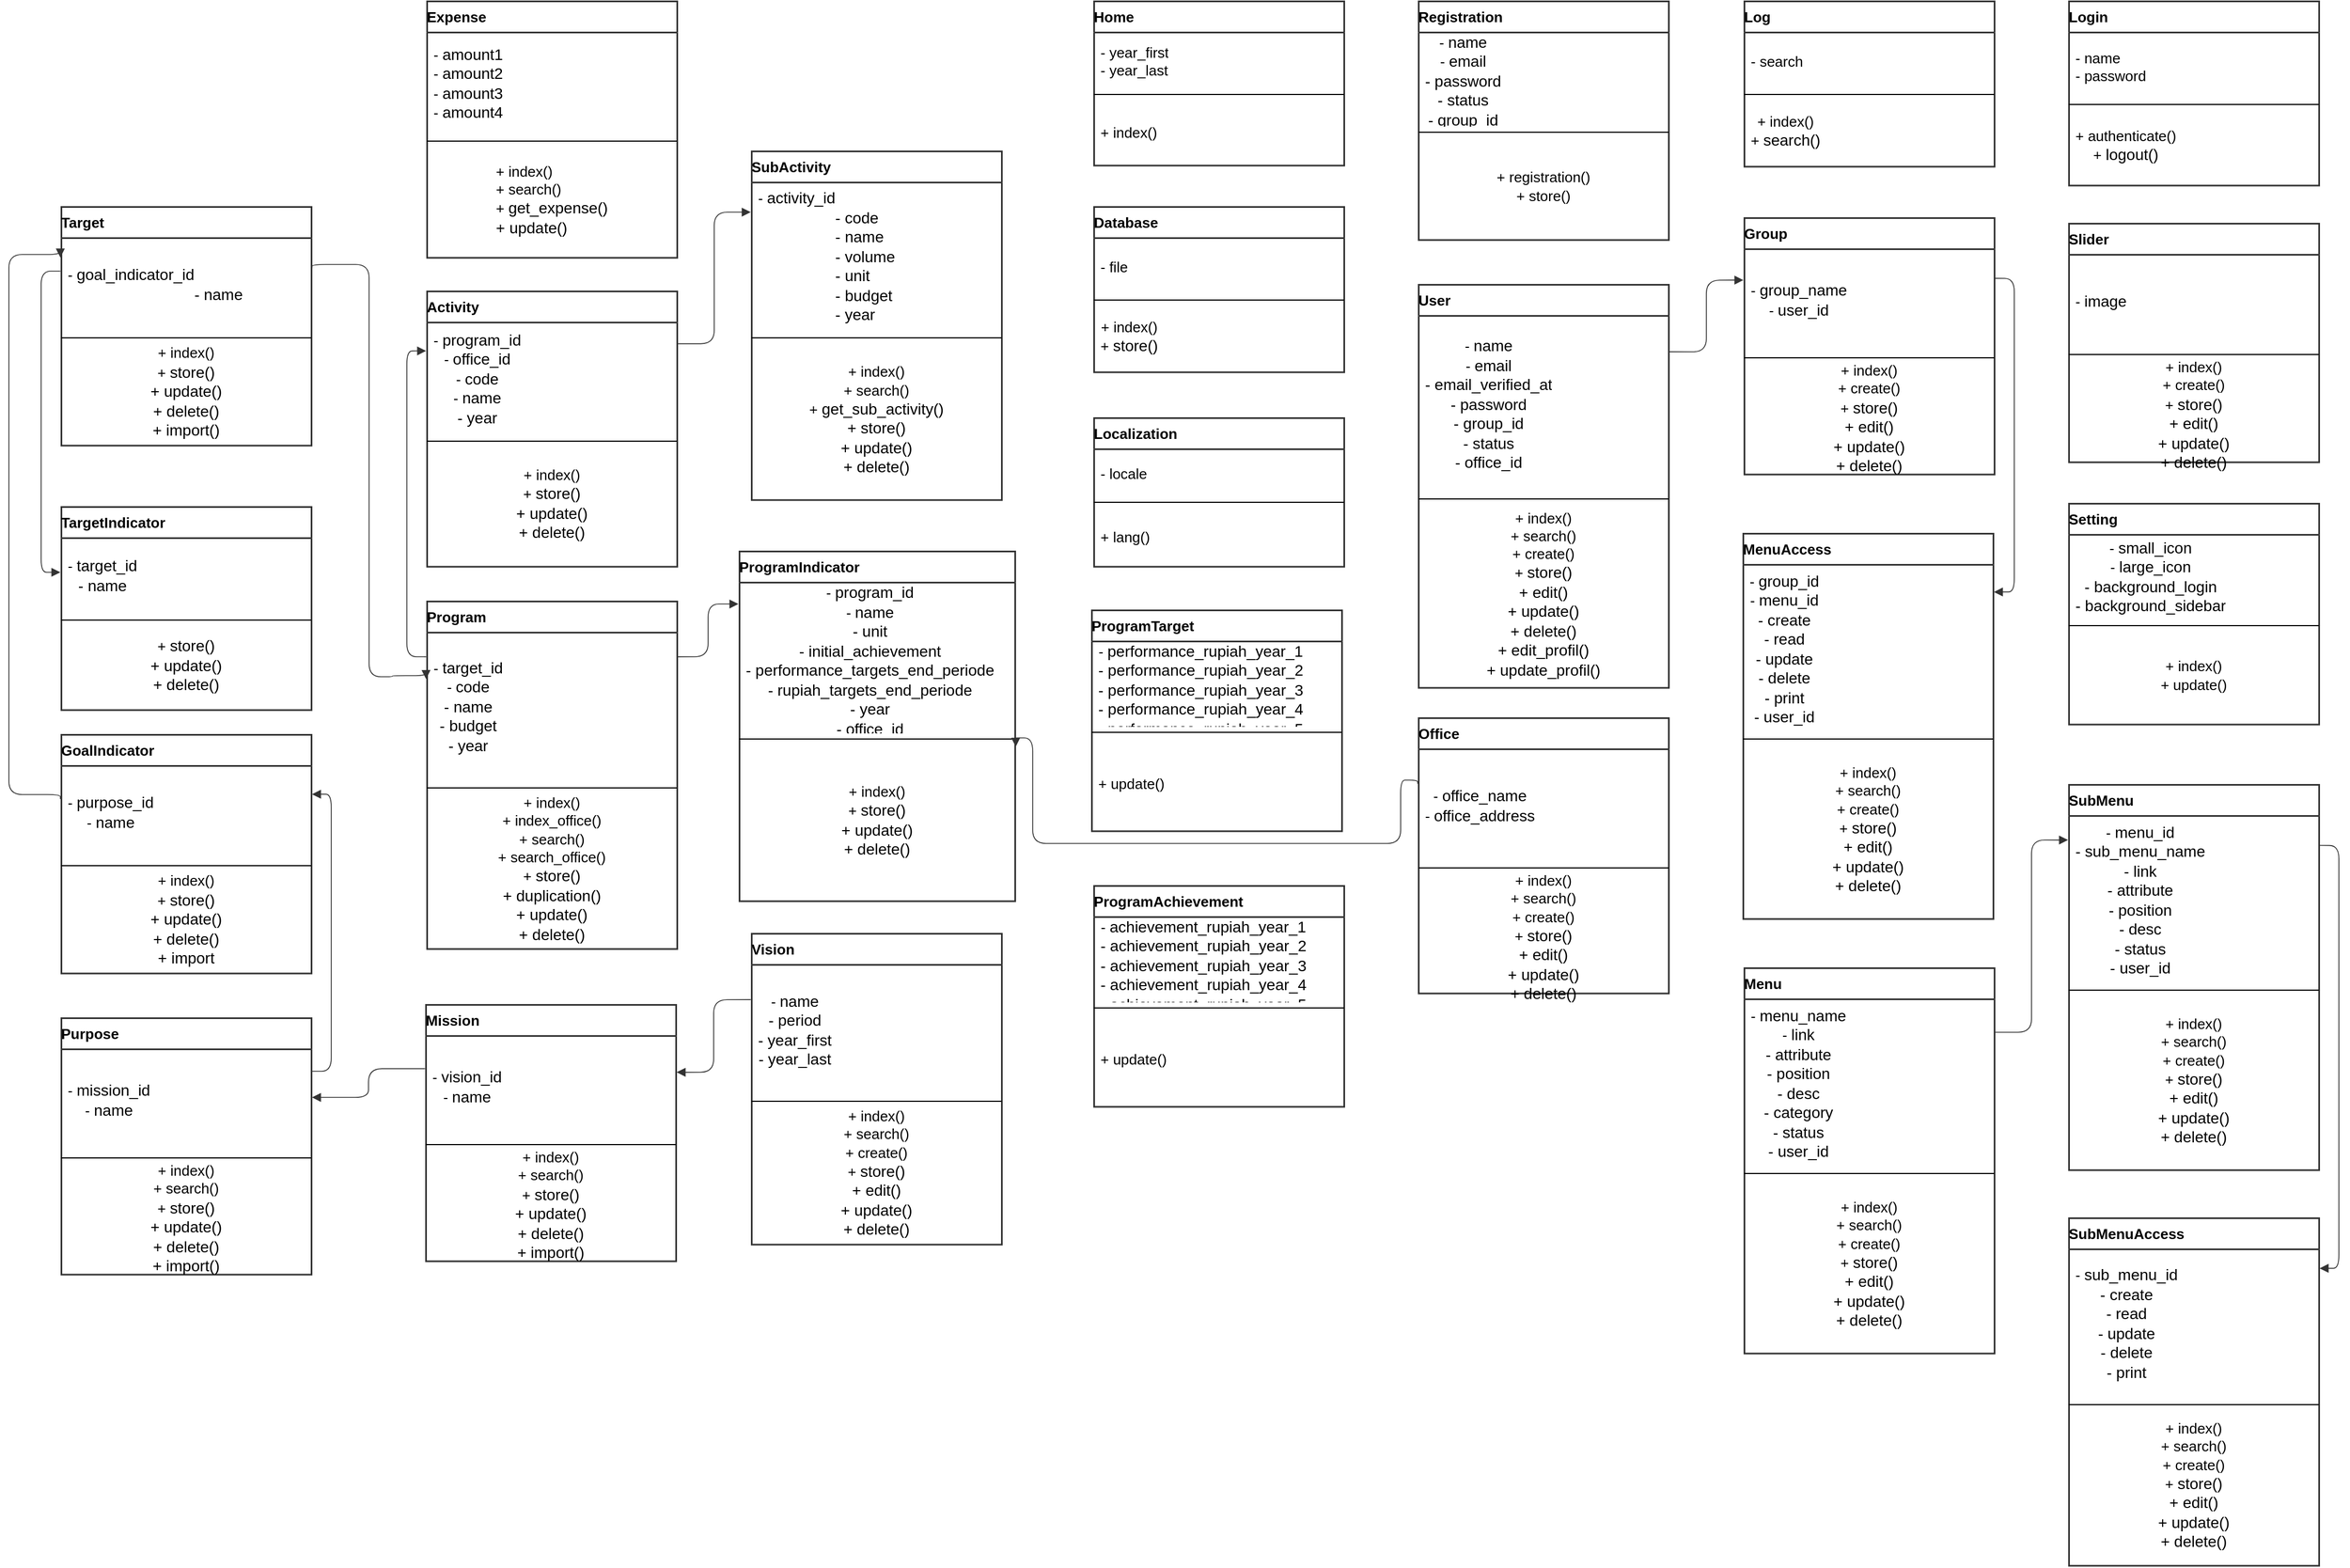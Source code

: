 <mxfile version="20.8.5" type="device"><diagram id="C5RBs43oDa-KdzZeNtuy" name="Page-1"><mxGraphModel dx="1114" dy="616" grid="1" gridSize="10" guides="1" tooltips="1" connect="1" arrows="1" fold="1" page="1" pageScale="1" pageWidth="827" pageHeight="1169" math="0" shadow="0"><root><mxCell id="WIyWlLk6GJQsqaUBKTNV-0"/><mxCell id="WIyWlLk6GJQsqaUBKTNV-1" parent="WIyWlLk6GJQsqaUBKTNV-0"/><mxCell id="rouCZbn5w1TSuYXneHXe-0" value="Activity" style="html=1;overflow=block;blockSpacing=1;swimlane;childLayout=stackLayout;horizontal=1;horizontalStack=0;resizeParent=1;resizeParentMax=0;resizeLast=0;collapsible=0;marginBottom=0;swimlaneFillColor=#ffffff;startSize=28;whiteSpace=wrap;fontSize=13;fontColor=default;fontStyle=1;align=left;spacing=0;strokeColor=#333333;strokeOpacity=100;strokeWidth=1.5;" parent="WIyWlLk6GJQsqaUBKTNV-1" vertex="1"><mxGeometry x="481" y="366" width="225" height="247.75" as="geometry"/></mxCell><mxCell id="rouCZbn5w1TSuYXneHXe-1" value="&lt;div style=&quot;display: flex; justify-content: center; text-align: center; align-items: baseline; font-size: 0; line-height: 1.25;margin-top: -2px;&quot;&gt;&lt;span&gt;&lt;span style=&quot;font-size:13px;color:#000000;&quot;&gt;&lt;span style=&quot;font-size:13px;color:#000000;&quot;&gt;- &lt;/span&gt;&lt;span style=&quot;font-size:14px;color:#000000;&quot;&gt;program_id&lt;/span&gt;&lt;span style=&quot;font-size:13px;color:#000000;&quot;&gt;&#10;- &lt;/span&gt;&lt;span style=&quot;font-size:14px;color:#000000;&quot;&gt;office_id&#10;&lt;/span&gt;&lt;span style=&quot;font-size:13px;color:#000000;&quot;&gt;- &lt;/span&gt;&lt;span style=&quot;font-size:14px;color:#000000;&quot;&gt;code&lt;/span&gt;&lt;span style=&quot;font-size:13px;color:#000000;&quot;&gt;&#10;- &lt;/span&gt;&lt;span style=&quot;font-size:14px;color:#000000;&quot;&gt;name&#10;- year&lt;/span&gt;&lt;/span&gt;&lt;/span&gt;&lt;/div&gt;" style="part=1;html=1;resizeHeight=0;strokeColor=none;fillColor=none;align=left;verticalAlign=middle;spacingLeft=4;spacingRight=4;overflow=hidden;rotatable=0;points=[[0,0.5],[1,0.5]];portConstraint=eastwest;swimlaneFillColor=#ffffff;strokeOpacity=100;whiteSpace=wrap;fontSize=14;fontColor=default;" parent="rouCZbn5w1TSuYXneHXe-0" vertex="1"><mxGeometry y="28" width="225" height="103" as="geometry"/></mxCell><mxCell id="rouCZbn5w1TSuYXneHXe-2" value="" style="line;strokeWidth=1;fillColor=none;align=left;verticalAlign=middle;spacingTop=-1;spacingLeft=3;spacingRight=3;rotatable=0;labelPosition=right;points=[];portConstraint=eastwest;" parent="rouCZbn5w1TSuYXneHXe-0" vertex="1"><mxGeometry y="131" width="225" height="8" as="geometry"/></mxCell><mxCell id="rouCZbn5w1TSuYXneHXe-3" value="&lt;div style=&quot;display: flex; justify-content: center; text-align: center; align-items: baseline; font-size: 0; line-height: 1.25;margin-top: -2px;&quot;&gt;&lt;span&gt;&lt;span style=&quot;font-size:13px;color:#000000;&quot;&gt;&lt;span style=&quot;font-size:13px;color:#000000;&quot;&gt;+ index()&#10;+ &lt;/span&gt;&lt;span style=&quot;font-size:14px;color:#000000;&quot;&gt;store()&#10;+ update()&#10;+ delete()&lt;/span&gt;&lt;/span&gt;&lt;/span&gt;&lt;/div&gt;" style="part=1;resizeHeight=0;strokeColor=none;fillColor=none;align=left;verticalAlign=middle;spacingLeft=4;spacingRight=4;rotatable=0;points=[[0,0.5],[1,0.5]];portConstraint=eastwest;swimlaneFillColor=#ffffff;strokeOpacity=100;whiteSpace=wrap;overflow=block;blockSpacing=1;html=1;fontSize=13;" parent="rouCZbn5w1TSuYXneHXe-0" vertex="1"><mxGeometry y="139" width="225" height="108.75" as="geometry"/></mxCell><mxCell id="rouCZbn5w1TSuYXneHXe-4" value="Database" style="html=1;overflow=block;blockSpacing=1;swimlane;childLayout=stackLayout;horizontal=1;horizontalStack=0;resizeParent=1;resizeParentMax=0;resizeLast=0;collapsible=0;marginBottom=0;swimlaneFillColor=#ffffff;startSize=28;whiteSpace=wrap;fontSize=13;fontColor=default;fontStyle=1;align=left;spacing=0;strokeColor=#333333;strokeOpacity=100;strokeWidth=1.5;" parent="WIyWlLk6GJQsqaUBKTNV-1" vertex="1"><mxGeometry x="1081" y="290" width="225" height="148.75" as="geometry"/></mxCell><mxCell id="rouCZbn5w1TSuYXneHXe-5" value="- file" style="part=1;html=1;resizeHeight=0;strokeColor=none;fillColor=none;align=left;verticalAlign=middle;spacingLeft=4;spacingRight=4;overflow=hidden;rotatable=0;points=[[0,0.5],[1,0.5]];portConstraint=eastwest;swimlaneFillColor=#ffffff;strokeOpacity=100;whiteSpace=wrap;fontSize=13;fontColor=default;" parent="rouCZbn5w1TSuYXneHXe-4" vertex="1"><mxGeometry y="28" width="225" height="52" as="geometry"/></mxCell><mxCell id="rouCZbn5w1TSuYXneHXe-6" value="" style="line;strokeWidth=1;fillColor=none;align=left;verticalAlign=middle;spacingTop=-1;spacingLeft=3;spacingRight=3;rotatable=0;labelPosition=right;points=[];portConstraint=eastwest;" parent="rouCZbn5w1TSuYXneHXe-4" vertex="1"><mxGeometry y="80" width="225" height="8" as="geometry"/></mxCell><mxCell id="rouCZbn5w1TSuYXneHXe-7" value="&lt;div style=&quot;display: flex; justify-content: center; text-align: center; align-items: baseline; font-size: 0; line-height: 1.25;margin-top: -2px;&quot;&gt;&lt;span&gt;&lt;span style=&quot;font-size:13px;color:#000000;&quot;&gt;&lt;span style=&quot;font-size:13px;color:#000000;&quot;&gt;+ index()&#10;+ &lt;/span&gt;&lt;span style=&quot;font-size:14px;color:#000000;&quot;&gt;store()&lt;/span&gt;&lt;/span&gt;&lt;/span&gt;&lt;/div&gt;" style="part=1;html=1;resizeHeight=0;strokeColor=none;fillColor=none;align=left;verticalAlign=middle;spacingLeft=4;spacingRight=4;overflow=hidden;rotatable=0;points=[[0,0.5],[1,0.5]];portConstraint=eastwest;swimlaneFillColor=#ffffff;strokeOpacity=100;whiteSpace=wrap;fontSize=14;fontColor=default;" parent="rouCZbn5w1TSuYXneHXe-4" vertex="1"><mxGeometry y="88" width="225" height="60.75" as="geometry"/></mxCell><mxCell id="rouCZbn5w1TSuYXneHXe-8" value="Expense" style="html=1;overflow=block;blockSpacing=1;swimlane;childLayout=stackLayout;horizontal=1;horizontalStack=0;resizeParent=1;resizeParentMax=0;resizeLast=0;collapsible=0;marginBottom=0;swimlaneFillColor=#ffffff;startSize=28;whiteSpace=wrap;fontSize=13;fontColor=default;fontStyle=1;align=left;spacing=0;strokeColor=#333333;strokeOpacity=100;strokeWidth=1.5;" parent="WIyWlLk6GJQsqaUBKTNV-1" vertex="1"><mxGeometry x="481" y="105" width="225" height="230.75" as="geometry"/></mxCell><mxCell id="rouCZbn5w1TSuYXneHXe-9" value="&lt;div style=&quot;display: flex; justify-content: center; text-align: center; align-items: baseline; font-size: 0; line-height: 1.25;margin-top: -2px;&quot;&gt;&lt;span&gt;&lt;span style=&quot;font-size:13px;color:#000000;&quot;&gt;&lt;span style=&quot;font-size:13px;color:#000000;&quot;&gt;- &lt;/span&gt;&lt;span style=&quot;font-size:14px;color:#000000;&quot;&gt;amount1&lt;/span&gt;&lt;span style=&quot;font-size:13px;color:#000000;&quot;&gt;&#10;- &lt;/span&gt;&lt;span style=&quot;font-size:14px;color:#000000;&quot;&gt;amount2&#10;&lt;/span&gt;&lt;span style=&quot;font-size:13px;color:#000000;&quot;&gt;- &lt;/span&gt;&lt;span style=&quot;font-size:14px;color:#000000;&quot;&gt;amount3&lt;/span&gt;&lt;span style=&quot;font-size:13px;color:#000000;&quot;&gt;&#10;- &lt;/span&gt;&lt;span style=&quot;font-size:14px;color:#000000;&quot;&gt;amount4&lt;/span&gt;&lt;/span&gt;&lt;/span&gt;&lt;/div&gt;" style="part=1;html=1;resizeHeight=0;strokeColor=none;fillColor=none;align=left;verticalAlign=middle;spacingLeft=4;spacingRight=4;overflow=hidden;rotatable=0;points=[[0,0.5],[1,0.5]];portConstraint=eastwest;swimlaneFillColor=#ffffff;strokeOpacity=100;whiteSpace=wrap;fontSize=14;fontColor=default;" parent="rouCZbn5w1TSuYXneHXe-8" vertex="1"><mxGeometry y="28" width="225" height="94" as="geometry"/></mxCell><mxCell id="rouCZbn5w1TSuYXneHXe-10" value="" style="line;strokeWidth=1;fillColor=none;align=left;verticalAlign=middle;spacingTop=-1;spacingLeft=3;spacingRight=3;rotatable=0;labelPosition=right;points=[];portConstraint=eastwest;" parent="rouCZbn5w1TSuYXneHXe-8" vertex="1"><mxGeometry y="122" width="225" height="8" as="geometry"/></mxCell><mxCell id="rouCZbn5w1TSuYXneHXe-11" value="&lt;div style=&quot;display: flex; justify-content: center; align-items: baseline; font-size: 0px; line-height: 1.25; margin-top: -2px;&quot;&gt;&lt;span&gt;&lt;span style=&quot;font-size:13px;color:#000000;&quot;&gt;&lt;span style=&quot;font-size:13px;color:#000000;&quot;&gt;+ index()&lt;br&gt;+ search()&lt;br&gt;+ &lt;/span&gt;&lt;span style=&quot;font-size:14px;color:#000000;&quot;&gt;get_expense()&lt;br&gt;+ update()&lt;/span&gt;&lt;/span&gt;&lt;/span&gt;&lt;/div&gt;" style="part=1;resizeHeight=0;strokeColor=none;fillColor=none;align=left;verticalAlign=middle;spacingLeft=4;spacingRight=4;rotatable=0;points=[[0,0.5],[1,0.5]];portConstraint=eastwest;swimlaneFillColor=#ffffff;strokeOpacity=100;whiteSpace=wrap;overflow=block;blockSpacing=1;html=1;fontSize=13;" parent="rouCZbn5w1TSuYXneHXe-8" vertex="1"><mxGeometry y="130" width="225" height="100.75" as="geometry"/></mxCell><mxCell id="rouCZbn5w1TSuYXneHXe-12" value="GoalIndicator" style="html=1;overflow=block;blockSpacing=1;swimlane;childLayout=stackLayout;horizontal=1;horizontalStack=0;resizeParent=1;resizeParentMax=0;resizeLast=0;collapsible=0;marginBottom=0;swimlaneFillColor=#ffffff;startSize=28;whiteSpace=wrap;fontSize=13;fontColor=default;fontStyle=1;align=left;spacing=0;strokeColor=#333333;strokeOpacity=100;strokeWidth=1.5;" parent="WIyWlLk6GJQsqaUBKTNV-1" vertex="1"><mxGeometry x="152" y="765" width="225" height="214.75" as="geometry"/></mxCell><mxCell id="rouCZbn5w1TSuYXneHXe-13" value="&lt;div style=&quot;display: flex; justify-content: center; text-align: center; align-items: baseline; font-size: 0; line-height: 1.25;margin-top: -2px;&quot;&gt;&lt;span&gt;&lt;span style=&quot;font-size:13px;color:#000000;&quot;&gt;&lt;span style=&quot;font-size:13px;color:#000000;&quot;&gt;- &lt;/span&gt;&lt;span style=&quot;font-size:14px;color:#000000;&quot;&gt;purpose_id&lt;/span&gt;&lt;span style=&quot;font-size:13px;color:#000000;&quot;&gt;&#10;- &lt;/span&gt;&lt;span style=&quot;font-size:14px;color:#000000;&quot;&gt;name&lt;/span&gt;&lt;/span&gt;&lt;/span&gt;&lt;/div&gt;" style="part=1;html=1;resizeHeight=0;strokeColor=none;fillColor=none;align=left;verticalAlign=middle;spacingLeft=4;spacingRight=4;overflow=hidden;rotatable=0;points=[[0,0.5],[1,0.5]];portConstraint=eastwest;swimlaneFillColor=#ffffff;strokeOpacity=100;whiteSpace=wrap;fontSize=14;fontColor=default;" parent="rouCZbn5w1TSuYXneHXe-12" vertex="1"><mxGeometry y="28" width="225" height="86" as="geometry"/></mxCell><mxCell id="rouCZbn5w1TSuYXneHXe-14" value="" style="line;strokeWidth=1;fillColor=none;align=left;verticalAlign=middle;spacingTop=-1;spacingLeft=3;spacingRight=3;rotatable=0;labelPosition=right;points=[];portConstraint=eastwest;" parent="rouCZbn5w1TSuYXneHXe-12" vertex="1"><mxGeometry y="114" width="225" height="8" as="geometry"/></mxCell><mxCell id="rouCZbn5w1TSuYXneHXe-15" value="&lt;div style=&quot;display: flex; justify-content: center; text-align: center; align-items: baseline; font-size: 0; line-height: 1.25;margin-top: -2px;&quot;&gt;&lt;span&gt;&lt;span style=&quot;font-size:13px;color:#000000;&quot;&gt;&lt;span style=&quot;font-size:13px;color:#000000;&quot;&gt;+ index()&#10;+ &lt;/span&gt;&lt;span style=&quot;font-size:14px;color:#000000;&quot;&gt;store()&#10;+ update()&#10;+ delete()&#10;+ import&lt;/span&gt;&lt;/span&gt;&lt;/span&gt;&lt;/div&gt;" style="part=1;resizeHeight=0;strokeColor=none;fillColor=none;align=left;verticalAlign=middle;spacingLeft=4;spacingRight=4;rotatable=0;points=[[0,0.5],[1,0.5]];portConstraint=eastwest;swimlaneFillColor=#ffffff;strokeOpacity=100;whiteSpace=wrap;overflow=block;blockSpacing=1;html=1;fontSize=13;" parent="rouCZbn5w1TSuYXneHXe-12" vertex="1"><mxGeometry y="122" width="225" height="92.75" as="geometry"/></mxCell><mxCell id="rouCZbn5w1TSuYXneHXe-16" value="Group" style="html=1;overflow=block;blockSpacing=1;swimlane;childLayout=stackLayout;horizontal=1;horizontalStack=0;resizeParent=1;resizeParentMax=0;resizeLast=0;collapsible=0;marginBottom=0;swimlaneFillColor=#ffffff;startSize=28;whiteSpace=wrap;fontSize=13;fontColor=default;fontStyle=1;align=left;spacing=0;strokeColor=#333333;strokeOpacity=100;strokeWidth=1.5;" parent="WIyWlLk6GJQsqaUBKTNV-1" vertex="1"><mxGeometry x="1666" y="300" width="225" height="230.75" as="geometry"/></mxCell><mxCell id="rouCZbn5w1TSuYXneHXe-17" value="&lt;div style=&quot;display: flex; justify-content: center; text-align: center; align-items: baseline; font-size: 0; line-height: 1.25;margin-top: -2px;&quot;&gt;&lt;span&gt;&lt;span style=&quot;font-size:13px;color:#000000;&quot;&gt;&lt;span style=&quot;font-size:13px;color:#000000;&quot;&gt;- &lt;/span&gt;&lt;span style=&quot;font-size:14px;color:#000000;&quot;&gt;group_name&lt;/span&gt;&lt;span style=&quot;font-size:13px;color:#000000;&quot;&gt;&#10;- &lt;/span&gt;&lt;span style=&quot;font-size:14px;color:#000000;&quot;&gt;user_id&lt;/span&gt;&lt;/span&gt;&lt;/span&gt;&lt;/div&gt;" style="part=1;html=1;resizeHeight=0;strokeColor=none;fillColor=none;align=left;verticalAlign=middle;spacingLeft=4;spacingRight=4;overflow=hidden;rotatable=0;points=[[0,0.5],[1,0.5]];portConstraint=eastwest;swimlaneFillColor=#ffffff;strokeOpacity=100;whiteSpace=wrap;fontSize=14;fontColor=default;" parent="rouCZbn5w1TSuYXneHXe-16" vertex="1"><mxGeometry y="28" width="225" height="94" as="geometry"/></mxCell><mxCell id="rouCZbn5w1TSuYXneHXe-18" value="" style="line;strokeWidth=1;fillColor=none;align=left;verticalAlign=middle;spacingTop=-1;spacingLeft=3;spacingRight=3;rotatable=0;labelPosition=right;points=[];portConstraint=eastwest;" parent="rouCZbn5w1TSuYXneHXe-16" vertex="1"><mxGeometry y="122" width="225" height="8" as="geometry"/></mxCell><mxCell id="rouCZbn5w1TSuYXneHXe-19" value="&lt;div style=&quot;display: flex; justify-content: center; text-align: center; align-items: baseline; font-size: 0; line-height: 1.25;margin-top: -2px;&quot;&gt;&lt;span&gt;&lt;span style=&quot;font-size:13px;color:#000000;&quot;&gt;&lt;span style=&quot;font-size:13px;color:#000000;&quot;&gt;+ index()&#10;+ create()&#10;+ &lt;/span&gt;&lt;span style=&quot;font-size:14px;color:#000000;&quot;&gt;store()&#10;+ edit()&#10;+ update()&#10;+ delete()&lt;/span&gt;&lt;/span&gt;&lt;/span&gt;&lt;/div&gt;" style="part=1;resizeHeight=0;strokeColor=none;fillColor=none;align=left;verticalAlign=middle;spacingLeft=4;spacingRight=4;rotatable=0;points=[[0,0.5],[1,0.5]];portConstraint=eastwest;swimlaneFillColor=#ffffff;strokeOpacity=100;whiteSpace=wrap;overflow=block;blockSpacing=1;html=1;fontSize=13;" parent="rouCZbn5w1TSuYXneHXe-16" vertex="1"><mxGeometry y="130" width="225" height="100.75" as="geometry"/></mxCell><mxCell id="rouCZbn5w1TSuYXneHXe-20" value="Home" style="html=1;overflow=block;blockSpacing=1;swimlane;childLayout=stackLayout;horizontal=1;horizontalStack=0;resizeParent=1;resizeParentMax=0;resizeLast=0;collapsible=0;marginBottom=0;swimlaneFillColor=#ffffff;startSize=28;whiteSpace=wrap;fontSize=13;fontColor=default;fontStyle=1;align=left;spacing=0;strokeColor=#333333;strokeOpacity=100;strokeWidth=1.5;" parent="WIyWlLk6GJQsqaUBKTNV-1" vertex="1"><mxGeometry x="1081" y="105" width="225" height="147.75" as="geometry"/></mxCell><mxCell id="rouCZbn5w1TSuYXneHXe-21" value="- year_first&#10;- year_last" style="part=1;html=1;resizeHeight=0;strokeColor=none;fillColor=none;align=left;verticalAlign=middle;spacingLeft=4;spacingRight=4;overflow=hidden;rotatable=0;points=[[0,0.5],[1,0.5]];portConstraint=eastwest;swimlaneFillColor=#ffffff;strokeOpacity=100;whiteSpace=wrap;fontSize=13;fontColor=default;" parent="rouCZbn5w1TSuYXneHXe-20" vertex="1"><mxGeometry y="28" width="225" height="52" as="geometry"/></mxCell><mxCell id="rouCZbn5w1TSuYXneHXe-22" value="" style="line;strokeWidth=1;fillColor=none;align=left;verticalAlign=middle;spacingTop=-1;spacingLeft=3;spacingRight=3;rotatable=0;labelPosition=right;points=[];portConstraint=eastwest;" parent="rouCZbn5w1TSuYXneHXe-20" vertex="1"><mxGeometry y="80" width="225" height="8" as="geometry"/></mxCell><mxCell id="rouCZbn5w1TSuYXneHXe-23" value="+ index()" style="part=1;html=1;resizeHeight=0;strokeColor=none;fillColor=none;align=left;verticalAlign=middle;spacingLeft=4;spacingRight=4;overflow=hidden;rotatable=0;points=[[0,0.5],[1,0.5]];portConstraint=eastwest;swimlaneFillColor=#ffffff;strokeOpacity=100;whiteSpace=wrap;fontSize=13;fontColor=default;" parent="rouCZbn5w1TSuYXneHXe-20" vertex="1"><mxGeometry y="88" width="225" height="59.75" as="geometry"/></mxCell><mxCell id="rouCZbn5w1TSuYXneHXe-24" value="Localization" style="html=1;overflow=block;blockSpacing=1;swimlane;childLayout=stackLayout;horizontal=1;horizontalStack=0;resizeParent=1;resizeParentMax=0;resizeLast=0;collapsible=0;marginBottom=0;swimlaneFillColor=#ffffff;startSize=28;whiteSpace=wrap;fontSize=13;fontColor=default;fontStyle=1;align=left;spacing=0;strokeColor=#333333;strokeOpacity=100;strokeWidth=1.5;" parent="WIyWlLk6GJQsqaUBKTNV-1" vertex="1"><mxGeometry x="1081" y="480" width="225" height="133.75" as="geometry"/></mxCell><mxCell id="rouCZbn5w1TSuYXneHXe-25" value="- locale" style="part=1;html=1;resizeHeight=0;strokeColor=none;fillColor=none;align=left;verticalAlign=middle;spacingLeft=4;spacingRight=4;overflow=hidden;rotatable=0;points=[[0,0.5],[1,0.5]];portConstraint=eastwest;swimlaneFillColor=#ffffff;strokeOpacity=100;whiteSpace=wrap;fontSize=13;fontColor=default;" parent="rouCZbn5w1TSuYXneHXe-24" vertex="1"><mxGeometry y="28" width="225" height="44" as="geometry"/></mxCell><mxCell id="rouCZbn5w1TSuYXneHXe-26" value="" style="line;strokeWidth=1;fillColor=none;align=left;verticalAlign=middle;spacingTop=-1;spacingLeft=3;spacingRight=3;rotatable=0;labelPosition=right;points=[];portConstraint=eastwest;" parent="rouCZbn5w1TSuYXneHXe-24" vertex="1"><mxGeometry y="72" width="225" height="8" as="geometry"/></mxCell><mxCell id="rouCZbn5w1TSuYXneHXe-27" value="+ lang()" style="part=1;html=1;resizeHeight=0;strokeColor=none;fillColor=none;align=left;verticalAlign=middle;spacingLeft=4;spacingRight=4;overflow=hidden;rotatable=0;points=[[0,0.5],[1,0.5]];portConstraint=eastwest;swimlaneFillColor=#ffffff;strokeOpacity=100;whiteSpace=wrap;fontSize=13;fontColor=default;" parent="rouCZbn5w1TSuYXneHXe-24" vertex="1"><mxGeometry y="80" width="225" height="53.75" as="geometry"/></mxCell><mxCell id="rouCZbn5w1TSuYXneHXe-28" value="Log" style="html=1;overflow=block;blockSpacing=1;swimlane;childLayout=stackLayout;horizontal=1;horizontalStack=0;resizeParent=1;resizeParentMax=0;resizeLast=0;collapsible=0;marginBottom=0;swimlaneFillColor=#ffffff;startSize=28;whiteSpace=wrap;fontSize=13;fontColor=default;fontStyle=1;align=left;spacing=0;strokeColor=#333333;strokeOpacity=100;strokeWidth=1.5;" parent="WIyWlLk6GJQsqaUBKTNV-1" vertex="1"><mxGeometry x="1666" y="105" width="225" height="148.75" as="geometry"/></mxCell><mxCell id="rouCZbn5w1TSuYXneHXe-29" value="- search" style="part=1;html=1;resizeHeight=0;strokeColor=none;fillColor=none;align=left;verticalAlign=middle;spacingLeft=4;spacingRight=4;overflow=hidden;rotatable=0;points=[[0,0.5],[1,0.5]];portConstraint=eastwest;swimlaneFillColor=#ffffff;strokeOpacity=100;whiteSpace=wrap;fontSize=13;fontColor=default;" parent="rouCZbn5w1TSuYXneHXe-28" vertex="1"><mxGeometry y="28" width="225" height="52" as="geometry"/></mxCell><mxCell id="rouCZbn5w1TSuYXneHXe-30" value="" style="line;strokeWidth=1;fillColor=none;align=left;verticalAlign=middle;spacingTop=-1;spacingLeft=3;spacingRight=3;rotatable=0;labelPosition=right;points=[];portConstraint=eastwest;" parent="rouCZbn5w1TSuYXneHXe-28" vertex="1"><mxGeometry y="80" width="225" height="8" as="geometry"/></mxCell><mxCell id="rouCZbn5w1TSuYXneHXe-31" value="&lt;div style=&quot;display: flex; justify-content: center; text-align: center; align-items: baseline; font-size: 0; line-height: 1.25;margin-top: -2px;&quot;&gt;&lt;span&gt;&lt;span style=&quot;font-size:13px;color:#000000;&quot;&gt;&lt;span style=&quot;font-size:13px;color:#000000;&quot;&gt;+ index()&#10;+ &lt;/span&gt;&lt;span style=&quot;font-size:14px;color:#000000;&quot;&gt;search()&lt;/span&gt;&lt;/span&gt;&lt;/span&gt;&lt;/div&gt;" style="part=1;html=1;resizeHeight=0;strokeColor=none;fillColor=none;align=left;verticalAlign=middle;spacingLeft=4;spacingRight=4;overflow=hidden;rotatable=0;points=[[0,0.5],[1,0.5]];portConstraint=eastwest;swimlaneFillColor=#ffffff;strokeOpacity=100;whiteSpace=wrap;fontSize=14;fontColor=default;" parent="rouCZbn5w1TSuYXneHXe-28" vertex="1"><mxGeometry y="88" width="225" height="60.75" as="geometry"/></mxCell><mxCell id="rouCZbn5w1TSuYXneHXe-32" value="Login" style="html=1;overflow=block;blockSpacing=1;swimlane;childLayout=stackLayout;horizontal=1;horizontalStack=0;resizeParent=1;resizeParentMax=0;resizeLast=0;collapsible=0;marginBottom=0;swimlaneFillColor=#ffffff;startSize=28;whiteSpace=wrap;fontSize=13;fontColor=default;fontStyle=1;align=left;spacing=0;strokeColor=#333333;strokeOpacity=100;strokeWidth=1.5;" parent="WIyWlLk6GJQsqaUBKTNV-1" vertex="1"><mxGeometry x="1958" y="105" width="225" height="165.75" as="geometry"/></mxCell><mxCell id="rouCZbn5w1TSuYXneHXe-33" value="- name&#10;- password" style="part=1;html=1;resizeHeight=0;strokeColor=none;fillColor=none;align=left;verticalAlign=middle;spacingLeft=4;spacingRight=4;overflow=hidden;rotatable=0;points=[[0,0.5],[1,0.5]];portConstraint=eastwest;swimlaneFillColor=#ffffff;strokeOpacity=100;whiteSpace=wrap;fontSize=13;fontColor=default;" parent="rouCZbn5w1TSuYXneHXe-32" vertex="1"><mxGeometry y="28" width="225" height="61" as="geometry"/></mxCell><mxCell id="rouCZbn5w1TSuYXneHXe-34" value="" style="line;strokeWidth=1;fillColor=none;align=left;verticalAlign=middle;spacingTop=-1;spacingLeft=3;spacingRight=3;rotatable=0;labelPosition=right;points=[];portConstraint=eastwest;" parent="rouCZbn5w1TSuYXneHXe-32" vertex="1"><mxGeometry y="89" width="225" height="8" as="geometry"/></mxCell><mxCell id="rouCZbn5w1TSuYXneHXe-35" value="&lt;div style=&quot;display: flex; justify-content: center; text-align: center; align-items: baseline; font-size: 0; line-height: 1.25;margin-top: -2px;&quot;&gt;&lt;span&gt;&lt;span style=&quot;font-size:13px;color:#000000;&quot;&gt;&lt;span style=&quot;font-size:13px;color:#000000;&quot;&gt;+ authenticate()&#10;+ &lt;/span&gt;&lt;span style=&quot;font-size:14px;color:#000000;&quot;&gt;logout()&lt;/span&gt;&lt;/span&gt;&lt;/span&gt;&lt;/div&gt;" style="part=1;html=1;resizeHeight=0;strokeColor=none;fillColor=none;align=left;verticalAlign=middle;spacingLeft=4;spacingRight=4;overflow=hidden;rotatable=0;points=[[0,0.5],[1,0.5]];portConstraint=eastwest;swimlaneFillColor=#ffffff;strokeOpacity=100;whiteSpace=wrap;fontSize=14;fontColor=default;" parent="rouCZbn5w1TSuYXneHXe-32" vertex="1"><mxGeometry y="97" width="225" height="68.75" as="geometry"/></mxCell><mxCell id="rouCZbn5w1TSuYXneHXe-36" value="MenuAccess" style="html=1;overflow=block;blockSpacing=1;swimlane;childLayout=stackLayout;horizontal=1;horizontalStack=0;resizeParent=1;resizeParentMax=0;resizeLast=0;collapsible=0;marginBottom=0;swimlaneFillColor=#ffffff;startSize=28;whiteSpace=wrap;fontSize=13;fontColor=default;fontStyle=1;align=left;spacing=0;strokeColor=#333333;strokeOpacity=100;strokeWidth=1.5;" parent="WIyWlLk6GJQsqaUBKTNV-1" vertex="1"><mxGeometry x="1665" y="584" width="225" height="346.75" as="geometry"/></mxCell><mxCell id="rouCZbn5w1TSuYXneHXe-37" value="&lt;div style=&quot;display: flex; justify-content: center; text-align: center; align-items: baseline; font-size: 0; line-height: 1.25;margin-top: -2px;&quot;&gt;&lt;span&gt;&lt;span style=&quot;font-size:13px;color:#000000;&quot;&gt;&lt;span style=&quot;font-size:13px;color:#000000;&quot;&gt;- &lt;/span&gt;&lt;span style=&quot;font-size:14px;color:#000000;&quot;&gt;group_id&lt;/span&gt;&lt;span style=&quot;font-size:13px;color:#000000;&quot;&gt;&#10;- &lt;/span&gt;&lt;span style=&quot;font-size:14px;color:#000000;&quot;&gt;menu_id&#10;- create&#10;- read&#10;- update&#10;- delete&#10;- print&#10;- user_id&lt;/span&gt;&lt;/span&gt;&lt;/span&gt;&lt;/div&gt;" style="part=1;html=1;resizeHeight=0;strokeColor=none;fillColor=none;align=left;verticalAlign=middle;spacingLeft=4;spacingRight=4;overflow=hidden;rotatable=0;points=[[0,0.5],[1,0.5]];portConstraint=eastwest;swimlaneFillColor=#ffffff;strokeOpacity=100;whiteSpace=wrap;fontSize=14;fontColor=default;" parent="rouCZbn5w1TSuYXneHXe-36" vertex="1"><mxGeometry y="28" width="225" height="153" as="geometry"/></mxCell><mxCell id="rouCZbn5w1TSuYXneHXe-38" value="" style="line;strokeWidth=1;fillColor=none;align=left;verticalAlign=middle;spacingTop=-1;spacingLeft=3;spacingRight=3;rotatable=0;labelPosition=right;points=[];portConstraint=eastwest;" parent="rouCZbn5w1TSuYXneHXe-36" vertex="1"><mxGeometry y="181" width="225" height="8" as="geometry"/></mxCell><mxCell id="rouCZbn5w1TSuYXneHXe-39" value="&lt;div style=&quot;display: flex; justify-content: center; text-align: center; align-items: baseline; font-size: 0; line-height: 1.25;margin-top: -2px;&quot;&gt;&lt;span&gt;&lt;span style=&quot;font-size:13px;color:#000000;&quot;&gt;&lt;span style=&quot;font-size:13px;color:#000000;&quot;&gt;+ index()&#10;+ search()&#10;+ create()&#10;+ &lt;/span&gt;&lt;span style=&quot;font-size:14px;color:#000000;&quot;&gt;store()&#10;+ edit()&#10;+ update()&#10;+ delete()&lt;/span&gt;&lt;/span&gt;&lt;/span&gt;&lt;/div&gt;" style="part=1;resizeHeight=0;strokeColor=none;fillColor=none;align=left;verticalAlign=middle;spacingLeft=4;spacingRight=4;rotatable=0;points=[[0,0.5],[1,0.5]];portConstraint=eastwest;swimlaneFillColor=#ffffff;strokeOpacity=100;whiteSpace=wrap;overflow=block;blockSpacing=1;html=1;fontSize=13;" parent="rouCZbn5w1TSuYXneHXe-36" vertex="1"><mxGeometry y="189" width="225" height="157.75" as="geometry"/></mxCell><mxCell id="rouCZbn5w1TSuYXneHXe-40" value="Menu" style="html=1;overflow=block;blockSpacing=1;swimlane;childLayout=stackLayout;horizontal=1;horizontalStack=0;resizeParent=1;resizeParentMax=0;resizeLast=0;collapsible=0;marginBottom=0;swimlaneFillColor=#ffffff;startSize=28;whiteSpace=wrap;fontSize=13;fontColor=default;fontStyle=1;align=left;spacing=0;strokeColor=#333333;strokeOpacity=100;strokeWidth=1.5;" parent="WIyWlLk6GJQsqaUBKTNV-1" vertex="1"><mxGeometry x="1666" y="975" width="225" height="346.75" as="geometry"/></mxCell><mxCell id="rouCZbn5w1TSuYXneHXe-41" value="&lt;div style=&quot;display: flex; justify-content: center; text-align: center; align-items: baseline; font-size: 0; line-height: 1.25;margin-top: -2px;&quot;&gt;&lt;span&gt;&lt;span style=&quot;font-size:13px;color:#000000;&quot;&gt;&lt;span style=&quot;font-size:13px;color:#000000;&quot;&gt;- &lt;/span&gt;&lt;span style=&quot;font-size:14px;color:#000000;&quot;&gt;menu_name&lt;/span&gt;&lt;span style=&quot;font-size:13px;color:#000000;&quot;&gt;&#10;- &lt;/span&gt;&lt;span style=&quot;font-size:14px;color:#000000;&quot;&gt;link&#10;- attribute&#10;- position&#10;- desc&#10;- category&#10;- status&#10;- user_id&lt;/span&gt;&lt;/span&gt;&lt;/span&gt;&lt;/div&gt;" style="part=1;html=1;resizeHeight=0;strokeColor=none;fillColor=none;align=left;verticalAlign=middle;spacingLeft=4;spacingRight=4;overflow=hidden;rotatable=0;points=[[0,0.5],[1,0.5]];portConstraint=eastwest;swimlaneFillColor=#ffffff;strokeOpacity=100;whiteSpace=wrap;fontSize=14;fontColor=default;" parent="rouCZbn5w1TSuYXneHXe-40" vertex="1"><mxGeometry y="28" width="225" height="153" as="geometry"/></mxCell><mxCell id="rouCZbn5w1TSuYXneHXe-42" value="" style="line;strokeWidth=1;fillColor=none;align=left;verticalAlign=middle;spacingTop=-1;spacingLeft=3;spacingRight=3;rotatable=0;labelPosition=right;points=[];portConstraint=eastwest;" parent="rouCZbn5w1TSuYXneHXe-40" vertex="1"><mxGeometry y="181" width="225" height="8" as="geometry"/></mxCell><mxCell id="rouCZbn5w1TSuYXneHXe-43" value="&lt;div style=&quot;display: flex; justify-content: center; text-align: center; align-items: baseline; font-size: 0; line-height: 1.25;margin-top: -2px;&quot;&gt;&lt;span&gt;&lt;span style=&quot;font-size:13px;color:#000000;&quot;&gt;&lt;span style=&quot;font-size:13px;color:#000000;&quot;&gt;+ index()&#10;+ search()&#10;+ create()&#10;+ &lt;/span&gt;&lt;span style=&quot;font-size:14px;color:#000000;&quot;&gt;store()&#10;+ edit()&#10;+ update()&#10;+ delete()&lt;/span&gt;&lt;/span&gt;&lt;/span&gt;&lt;/div&gt;" style="part=1;resizeHeight=0;strokeColor=none;fillColor=none;align=left;verticalAlign=middle;spacingLeft=4;spacingRight=4;rotatable=0;points=[[0,0.5],[1,0.5]];portConstraint=eastwest;swimlaneFillColor=#ffffff;strokeOpacity=100;whiteSpace=wrap;overflow=block;blockSpacing=1;html=1;fontSize=13;" parent="rouCZbn5w1TSuYXneHXe-40" vertex="1"><mxGeometry y="189" width="225" height="157.75" as="geometry"/></mxCell><mxCell id="rouCZbn5w1TSuYXneHXe-44" value="Mission" style="html=1;overflow=block;blockSpacing=1;swimlane;childLayout=stackLayout;horizontal=1;horizontalStack=0;resizeParent=1;resizeParentMax=0;resizeLast=0;collapsible=0;marginBottom=0;swimlaneFillColor=#ffffff;startSize=28;whiteSpace=wrap;fontSize=13;fontColor=default;fontStyle=1;align=left;spacing=0;strokeColor=#333333;strokeOpacity=100;strokeWidth=1.5;" parent="WIyWlLk6GJQsqaUBKTNV-1" vertex="1"><mxGeometry x="480" y="1008" width="225" height="230.75" as="geometry"/></mxCell><mxCell id="rouCZbn5w1TSuYXneHXe-45" value="&lt;div style=&quot;display: flex; justify-content: center; text-align: center; align-items: baseline; font-size: 0; line-height: 1.25;margin-top: -2px;&quot;&gt;&lt;span&gt;&lt;span style=&quot;font-size:13px;color:#000000;&quot;&gt;&lt;span style=&quot;font-size:13px;color:#000000;&quot;&gt;- &lt;/span&gt;&lt;span style=&quot;font-size:14px;color:#000000;&quot;&gt;vision_id&lt;/span&gt;&lt;span style=&quot;font-size:13px;color:#000000;&quot;&gt;&#10;- &lt;/span&gt;&lt;span style=&quot;font-size:14px;color:#000000;&quot;&gt;name&lt;/span&gt;&lt;/span&gt;&lt;/span&gt;&lt;/div&gt;" style="part=1;html=1;resizeHeight=0;strokeColor=none;fillColor=none;align=left;verticalAlign=middle;spacingLeft=4;spacingRight=4;overflow=hidden;rotatable=0;points=[[0,0.5],[1,0.5]];portConstraint=eastwest;swimlaneFillColor=#ffffff;strokeOpacity=100;whiteSpace=wrap;fontSize=14;fontColor=default;" parent="rouCZbn5w1TSuYXneHXe-44" vertex="1"><mxGeometry y="28" width="225" height="94" as="geometry"/></mxCell><mxCell id="rouCZbn5w1TSuYXneHXe-46" value="" style="line;strokeWidth=1;fillColor=none;align=left;verticalAlign=middle;spacingTop=-1;spacingLeft=3;spacingRight=3;rotatable=0;labelPosition=right;points=[];portConstraint=eastwest;" parent="rouCZbn5w1TSuYXneHXe-44" vertex="1"><mxGeometry y="122" width="225" height="8" as="geometry"/></mxCell><mxCell id="rouCZbn5w1TSuYXneHXe-47" value="&lt;div style=&quot;display: flex; justify-content: center; text-align: center; align-items: baseline; font-size: 0; line-height: 1.25;margin-top: -2px;&quot;&gt;&lt;span&gt;&lt;span style=&quot;font-size:13px;color:#000000;&quot;&gt;&lt;span style=&quot;font-size:13px;color:#000000;&quot;&gt;+ index()&#10;+ search()&#10;+ &lt;/span&gt;&lt;span style=&quot;font-size:14px;color:#000000;&quot;&gt;store()&#10;+ update()&#10;+ delete()&#10;+ import()&lt;/span&gt;&lt;/span&gt;&lt;/span&gt;&lt;/div&gt;" style="part=1;resizeHeight=0;strokeColor=none;fillColor=none;align=left;verticalAlign=middle;spacingLeft=4;spacingRight=4;rotatable=0;points=[[0,0.5],[1,0.5]];portConstraint=eastwest;swimlaneFillColor=#ffffff;strokeOpacity=100;whiteSpace=wrap;overflow=block;blockSpacing=1;html=1;fontSize=13;" parent="rouCZbn5w1TSuYXneHXe-44" vertex="1"><mxGeometry y="130" width="225" height="100.75" as="geometry"/></mxCell><mxCell id="rouCZbn5w1TSuYXneHXe-48" value="Office" style="html=1;overflow=block;blockSpacing=1;swimlane;childLayout=stackLayout;horizontal=1;horizontalStack=0;resizeParent=1;resizeParentMax=0;resizeLast=0;collapsible=0;marginBottom=0;swimlaneFillColor=#ffffff;startSize=28;whiteSpace=wrap;fontSize=13;fontColor=default;fontStyle=1;align=left;spacing=0;strokeColor=#333333;strokeOpacity=100;strokeWidth=1.5;" parent="WIyWlLk6GJQsqaUBKTNV-1" vertex="1"><mxGeometry x="1373" y="750" width="225" height="247.75" as="geometry"/></mxCell><mxCell id="rouCZbn5w1TSuYXneHXe-49" value="&lt;div style=&quot;display: flex; justify-content: center; text-align: center; align-items: baseline; font-size: 0; line-height: 1.25;margin-top: -2px;&quot;&gt;&lt;span&gt;&lt;span style=&quot;font-size:13px;color:#000000;&quot;&gt;&lt;span style=&quot;font-size:13px;color:#000000;&quot;&gt;- &lt;/span&gt;&lt;span style=&quot;font-size:14px;color:#000000;&quot;&gt;office_name&lt;/span&gt;&lt;span style=&quot;font-size:13px;color:#000000;&quot;&gt;&#10;- &lt;/span&gt;&lt;span style=&quot;font-size:14px;color:#000000;&quot;&gt;office_address&lt;/span&gt;&lt;/span&gt;&lt;/span&gt;&lt;/div&gt;" style="part=1;html=1;resizeHeight=0;strokeColor=none;fillColor=none;align=left;verticalAlign=middle;spacingLeft=4;spacingRight=4;overflow=hidden;rotatable=0;points=[[0,0.5],[1,0.5]];portConstraint=eastwest;swimlaneFillColor=#ffffff;strokeOpacity=100;whiteSpace=wrap;fontSize=14;fontColor=default;" parent="rouCZbn5w1TSuYXneHXe-48" vertex="1"><mxGeometry y="28" width="225" height="103" as="geometry"/></mxCell><mxCell id="rouCZbn5w1TSuYXneHXe-50" value="" style="line;strokeWidth=1;fillColor=none;align=left;verticalAlign=middle;spacingTop=-1;spacingLeft=3;spacingRight=3;rotatable=0;labelPosition=right;points=[];portConstraint=eastwest;" parent="rouCZbn5w1TSuYXneHXe-48" vertex="1"><mxGeometry y="131" width="225" height="8" as="geometry"/></mxCell><mxCell id="rouCZbn5w1TSuYXneHXe-51" value="&lt;div style=&quot;display: flex; justify-content: center; text-align: center; align-items: baseline; font-size: 0; line-height: 1.25;margin-top: -2px;&quot;&gt;&lt;span&gt;&lt;span style=&quot;font-size:13px;color:#000000;&quot;&gt;&lt;span style=&quot;font-size:13px;color:#000000;&quot;&gt;+ index()&#10;+ search()&#10;+ create()&#10;+ &lt;/span&gt;&lt;span style=&quot;font-size:14px;color:#000000;&quot;&gt;store()&#10;+ edit()&#10;+ update()&#10;+ delete()&lt;/span&gt;&lt;/span&gt;&lt;/span&gt;&lt;/div&gt;" style="part=1;resizeHeight=0;strokeColor=none;fillColor=none;align=left;verticalAlign=middle;spacingLeft=4;spacingRight=4;rotatable=0;points=[[0,0.5],[1,0.5]];portConstraint=eastwest;swimlaneFillColor=#ffffff;strokeOpacity=100;whiteSpace=wrap;overflow=block;blockSpacing=1;html=1;fontSize=13;" parent="rouCZbn5w1TSuYXneHXe-48" vertex="1"><mxGeometry y="139" width="225" height="108.75" as="geometry"/></mxCell><mxCell id="rouCZbn5w1TSuYXneHXe-52" value="ProgramAchievement" style="html=1;overflow=block;blockSpacing=1;swimlane;childLayout=stackLayout;horizontal=1;horizontalStack=0;resizeParent=1;resizeParentMax=0;resizeLast=0;collapsible=0;marginBottom=0;swimlaneFillColor=#ffffff;startSize=28;whiteSpace=wrap;fontSize=13;fontColor=default;fontStyle=1;align=left;spacing=0;strokeColor=#333333;strokeOpacity=100;strokeWidth=1.5;" parent="WIyWlLk6GJQsqaUBKTNV-1" vertex="1"><mxGeometry x="1081" y="901" width="225" height="198.75" as="geometry"/></mxCell><mxCell id="rouCZbn5w1TSuYXneHXe-53" value="&lt;div style=&quot;display: flex; justify-content: center; text-align: center; align-items: baseline; font-size: 0; line-height: 1.25;margin-top: -2px;&quot;&gt;&lt;span&gt;&lt;span style=&quot;font-size:13px;color:#000000;&quot;&gt;&lt;span style=&quot;font-size:13px;color:#000000;&quot;&gt;- &lt;/span&gt;&lt;span style=&quot;font-size:14px;color:#000000;&quot;&gt;achievement_rupiah_year_1&#10;- achievement_rupiah_year_2&#10;- achievement_rupiah_year_3&#10;- achievement_rupiah_year_4&#10;- achievement_rupiah_year_5&lt;/span&gt;&lt;/span&gt;&lt;/span&gt;&lt;/div&gt;" style="part=1;html=1;resizeHeight=0;strokeColor=none;fillColor=none;align=left;verticalAlign=middle;spacingLeft=4;spacingRight=4;overflow=hidden;rotatable=0;points=[[0,0.5],[1,0.5]];portConstraint=eastwest;swimlaneFillColor=#ffffff;strokeOpacity=100;whiteSpace=wrap;fontSize=14;fontColor=default;" parent="rouCZbn5w1TSuYXneHXe-52" vertex="1"><mxGeometry y="28" width="225" height="78" as="geometry"/></mxCell><mxCell id="rouCZbn5w1TSuYXneHXe-54" value="" style="line;strokeWidth=1;fillColor=none;align=left;verticalAlign=middle;spacingTop=-1;spacingLeft=3;spacingRight=3;rotatable=0;labelPosition=right;points=[];portConstraint=eastwest;" parent="rouCZbn5w1TSuYXneHXe-52" vertex="1"><mxGeometry y="106" width="225" height="8" as="geometry"/></mxCell><mxCell id="rouCZbn5w1TSuYXneHXe-55" value="+ update()" style="part=1;resizeHeight=0;strokeColor=none;fillColor=none;align=left;verticalAlign=middle;spacingLeft=4;spacingRight=4;rotatable=0;points=[[0,0.5],[1,0.5]];portConstraint=eastwest;swimlaneFillColor=#ffffff;strokeOpacity=100;whiteSpace=wrap;overflow=block;blockSpacing=1;html=1;fontSize=13;" parent="rouCZbn5w1TSuYXneHXe-52" vertex="1"><mxGeometry y="114" width="225" height="84.75" as="geometry"/></mxCell><mxCell id="rouCZbn5w1TSuYXneHXe-56" value="Program" style="html=1;overflow=block;blockSpacing=1;swimlane;childLayout=stackLayout;horizontal=1;horizontalStack=0;resizeParent=1;resizeParentMax=0;resizeLast=0;collapsible=0;marginBottom=0;swimlaneFillColor=#ffffff;startSize=28;whiteSpace=wrap;fontSize=13;fontColor=default;fontStyle=1;align=left;spacing=0;strokeColor=#333333;strokeOpacity=100;strokeWidth=1.5;" parent="WIyWlLk6GJQsqaUBKTNV-1" vertex="1"><mxGeometry x="481" y="645" width="225" height="312.75" as="geometry"/></mxCell><mxCell id="rouCZbn5w1TSuYXneHXe-57" value="&lt;div style=&quot;display: flex; justify-content: center; text-align: center; align-items: baseline; font-size: 0; line-height: 1.25;margin-top: -2px;&quot;&gt;&lt;span&gt;&lt;span style=&quot;font-size:13px;color:#000000;&quot;&gt;&lt;span style=&quot;font-size:13px;color:#000000;&quot;&gt;- &lt;/span&gt;&lt;span style=&quot;font-size:14px;color:#000000;&quot;&gt;target_id&lt;/span&gt;&lt;span style=&quot;font-size:13px;color:#000000;&quot;&gt;&#10;- &lt;/span&gt;&lt;span style=&quot;font-size:14px;color:#000000;&quot;&gt;code&#10;- name&#10;- budget&#10;- year&lt;/span&gt;&lt;/span&gt;&lt;/span&gt;&lt;/div&gt;" style="part=1;html=1;resizeHeight=0;strokeColor=none;fillColor=none;align=left;verticalAlign=middle;spacingLeft=4;spacingRight=4;overflow=hidden;rotatable=0;points=[[0,0.5],[1,0.5]];portConstraint=eastwest;swimlaneFillColor=#ffffff;strokeOpacity=100;whiteSpace=wrap;fontSize=14;fontColor=default;" parent="rouCZbn5w1TSuYXneHXe-56" vertex="1"><mxGeometry y="28" width="225" height="136" as="geometry"/></mxCell><mxCell id="rouCZbn5w1TSuYXneHXe-58" value="" style="line;strokeWidth=1;fillColor=none;align=left;verticalAlign=middle;spacingTop=-1;spacingLeft=3;spacingRight=3;rotatable=0;labelPosition=right;points=[];portConstraint=eastwest;" parent="rouCZbn5w1TSuYXneHXe-56" vertex="1"><mxGeometry y="164" width="225" height="8" as="geometry"/></mxCell><mxCell id="rouCZbn5w1TSuYXneHXe-59" value="&lt;div style=&quot;display: flex; justify-content: center; text-align: center; align-items: baseline; font-size: 0; line-height: 1.25;margin-top: -2px;&quot;&gt;&lt;span&gt;&lt;span style=&quot;font-size:13px;color:#000000;&quot;&gt;&lt;span style=&quot;font-size:13px;color:#000000;&quot;&gt;+ index()&#10;+ index_office()&#10;+ search()&#10;+ search_office()&#10;+ &lt;/span&gt;&lt;span style=&quot;font-size:14px;color:#000000;&quot;&gt;store()&#10;+ duplication()&#10;+ update()&#10;+ delete()&lt;/span&gt;&lt;/span&gt;&lt;/span&gt;&lt;/div&gt;" style="part=1;resizeHeight=0;strokeColor=none;fillColor=none;align=left;verticalAlign=middle;spacingLeft=4;spacingRight=4;rotatable=0;points=[[0,0.5],[1,0.5]];portConstraint=eastwest;swimlaneFillColor=#ffffff;strokeOpacity=100;whiteSpace=wrap;overflow=block;blockSpacing=1;html=1;fontSize=13;" parent="rouCZbn5w1TSuYXneHXe-56" vertex="1"><mxGeometry y="172" width="225" height="140.75" as="geometry"/></mxCell><mxCell id="rouCZbn5w1TSuYXneHXe-60" value="ProgramIndicator" style="html=1;overflow=block;blockSpacing=1;swimlane;childLayout=stackLayout;horizontal=1;horizontalStack=0;resizeParent=1;resizeParentMax=0;resizeLast=0;collapsible=0;marginBottom=0;swimlaneFillColor=#ffffff;startSize=28;whiteSpace=wrap;fontSize=13;fontColor=default;fontStyle=1;align=left;spacing=0;strokeColor=#333333;strokeOpacity=100;strokeWidth=1.5;" parent="WIyWlLk6GJQsqaUBKTNV-1" vertex="1"><mxGeometry x="762" y="600" width="248" height="314.75" as="geometry"/></mxCell><mxCell id="rouCZbn5w1TSuYXneHXe-61" value="&lt;div style=&quot;display: flex; justify-content: center; text-align: center; align-items: baseline; font-size: 0; line-height: 1.25;margin-top: -2px;&quot;&gt;&lt;span&gt;&lt;span style=&quot;font-size:13px;color:#000000;&quot;&gt;&lt;span style=&quot;font-size:13px;color:#000000;&quot;&gt;- &lt;/span&gt;&lt;span style=&quot;font-size:14px;color:#000000;&quot;&gt;program_id&lt;/span&gt;&lt;span style=&quot;font-size:13px;color:#000000;&quot;&gt;&#10;- &lt;/span&gt;&lt;span style=&quot;font-size:14px;color:#000000;&quot;&gt;name&#10;- unit&#10;- initial_achievement&#10;- performance_targets_end_periode&#10;- rupiah_targets_end_periode&#10;- year&#10;- office_id&#10;- program_indicator_id&lt;/span&gt;&lt;/span&gt;&lt;/span&gt;&lt;/div&gt;" style="part=1;html=1;resizeHeight=0;strokeColor=none;fillColor=none;align=left;verticalAlign=middle;spacingLeft=4;spacingRight=4;overflow=hidden;rotatable=0;points=[[0,0.5],[1,0.5]];portConstraint=eastwest;swimlaneFillColor=#ffffff;strokeOpacity=100;whiteSpace=wrap;fontSize=14;fontColor=default;" parent="rouCZbn5w1TSuYXneHXe-60" vertex="1"><mxGeometry y="28" width="248" height="137" as="geometry"/></mxCell><mxCell id="rouCZbn5w1TSuYXneHXe-62" value="" style="line;strokeWidth=1;fillColor=none;align=left;verticalAlign=middle;spacingTop=-1;spacingLeft=3;spacingRight=3;rotatable=0;labelPosition=right;points=[];portConstraint=eastwest;" parent="rouCZbn5w1TSuYXneHXe-60" vertex="1"><mxGeometry y="165" width="248" height="8" as="geometry"/></mxCell><mxCell id="rouCZbn5w1TSuYXneHXe-63" value="&lt;div style=&quot;display: flex; justify-content: center; text-align: center; align-items: baseline; font-size: 0; line-height: 1.25;margin-top: -2px;&quot;&gt;&lt;span&gt;&lt;span style=&quot;font-size:13px;color:#000000;&quot;&gt;&lt;span style=&quot;font-size:13px;color:#000000;&quot;&gt;+ index()&#10;+ &lt;/span&gt;&lt;span style=&quot;font-size:14px;color:#000000;&quot;&gt;store()&#10;+ update()&#10;+ delete()&lt;/span&gt;&lt;/span&gt;&lt;/span&gt;&lt;/div&gt;" style="part=1;resizeHeight=0;strokeColor=none;fillColor=none;align=left;verticalAlign=middle;spacingLeft=4;spacingRight=4;rotatable=0;points=[[0,0.5],[1,0.5]];portConstraint=eastwest;swimlaneFillColor=#ffffff;strokeOpacity=100;whiteSpace=wrap;overflow=block;blockSpacing=1;html=1;fontSize=13;" parent="rouCZbn5w1TSuYXneHXe-60" vertex="1"><mxGeometry y="173" width="248" height="141.75" as="geometry"/></mxCell><mxCell id="rouCZbn5w1TSuYXneHXe-64" value="ProgramTarget" style="html=1;overflow=block;blockSpacing=1;swimlane;childLayout=stackLayout;horizontal=1;horizontalStack=0;resizeParent=1;resizeParentMax=0;resizeLast=0;collapsible=0;marginBottom=0;swimlaneFillColor=#ffffff;startSize=28;whiteSpace=wrap;fontSize=13;fontColor=default;fontStyle=1;align=left;spacing=0;strokeColor=#333333;strokeOpacity=100;strokeWidth=1.5;" parent="WIyWlLk6GJQsqaUBKTNV-1" vertex="1"><mxGeometry x="1079" y="653" width="225" height="198.75" as="geometry"/></mxCell><mxCell id="rouCZbn5w1TSuYXneHXe-65" value="&lt;div style=&quot;display: flex; justify-content: center; text-align: center; align-items: baseline; font-size: 0; line-height: 1.25;margin-top: -2px;&quot;&gt;&lt;span&gt;&lt;span style=&quot;font-size:13px;color:#000000;&quot;&gt;&lt;span style=&quot;font-size:13px;color:#000000;&quot;&gt;- &lt;/span&gt;&lt;span style=&quot;font-size:14px;color:#000000;&quot;&gt;performance_rupiah_year_1&#10;- performance_rupiah_year_2&#10;- performance_rupiah_year_3&#10;- performance_rupiah_year_4&#10;- performance_rupiah_year_5&lt;/span&gt;&lt;/span&gt;&lt;/span&gt;&lt;/div&gt;" style="part=1;html=1;resizeHeight=0;strokeColor=none;fillColor=none;align=left;verticalAlign=middle;spacingLeft=4;spacingRight=4;overflow=hidden;rotatable=0;points=[[0,0.5],[1,0.5]];portConstraint=eastwest;swimlaneFillColor=#ffffff;strokeOpacity=100;whiteSpace=wrap;fontSize=14;fontColor=default;" parent="rouCZbn5w1TSuYXneHXe-64" vertex="1"><mxGeometry y="28" width="225" height="78" as="geometry"/></mxCell><mxCell id="rouCZbn5w1TSuYXneHXe-66" value="" style="line;strokeWidth=1;fillColor=none;align=left;verticalAlign=middle;spacingTop=-1;spacingLeft=3;spacingRight=3;rotatable=0;labelPosition=right;points=[];portConstraint=eastwest;" parent="rouCZbn5w1TSuYXneHXe-64" vertex="1"><mxGeometry y="106" width="225" height="8" as="geometry"/></mxCell><mxCell id="rouCZbn5w1TSuYXneHXe-67" value="+ update()" style="part=1;resizeHeight=0;strokeColor=none;fillColor=none;align=left;verticalAlign=middle;spacingLeft=4;spacingRight=4;rotatable=0;points=[[0,0.5],[1,0.5]];portConstraint=eastwest;swimlaneFillColor=#ffffff;strokeOpacity=100;whiteSpace=wrap;overflow=block;blockSpacing=1;html=1;fontSize=13;" parent="rouCZbn5w1TSuYXneHXe-64" vertex="1"><mxGeometry y="114" width="225" height="84.75" as="geometry"/></mxCell><mxCell id="rouCZbn5w1TSuYXneHXe-68" value="Purpose" style="html=1;overflow=block;blockSpacing=1;swimlane;childLayout=stackLayout;horizontal=1;horizontalStack=0;resizeParent=1;resizeParentMax=0;resizeLast=0;collapsible=0;marginBottom=0;swimlaneFillColor=#ffffff;startSize=28;whiteSpace=wrap;fontSize=13;fontColor=default;fontStyle=1;align=left;spacing=0;strokeColor=#333333;strokeOpacity=100;strokeWidth=1.5;" parent="WIyWlLk6GJQsqaUBKTNV-1" vertex="1"><mxGeometry x="152" y="1020" width="225" height="230.75" as="geometry"/></mxCell><mxCell id="rouCZbn5w1TSuYXneHXe-69" value="&lt;div style=&quot;display: flex; justify-content: center; text-align: center; align-items: baseline; font-size: 0; line-height: 1.25;margin-top: -2px;&quot;&gt;&lt;span&gt;&lt;span style=&quot;font-size:13px;color:#000000;&quot;&gt;&lt;span style=&quot;font-size:13px;color:#000000;&quot;&gt;- &lt;/span&gt;&lt;span style=&quot;font-size:14px;color:#000000;&quot;&gt;mission_id&lt;/span&gt;&lt;span style=&quot;font-size:13px;color:#000000;&quot;&gt;&#10;- &lt;/span&gt;&lt;span style=&quot;font-size:14px;color:#000000;&quot;&gt;name&lt;/span&gt;&lt;/span&gt;&lt;/span&gt;&lt;/div&gt;" style="part=1;html=1;resizeHeight=0;strokeColor=none;fillColor=none;align=left;verticalAlign=middle;spacingLeft=4;spacingRight=4;overflow=hidden;rotatable=0;points=[[0,0.5],[1,0.5]];portConstraint=eastwest;swimlaneFillColor=#ffffff;strokeOpacity=100;whiteSpace=wrap;fontSize=14;fontColor=default;" parent="rouCZbn5w1TSuYXneHXe-68" vertex="1"><mxGeometry y="28" width="225" height="94" as="geometry"/></mxCell><mxCell id="rouCZbn5w1TSuYXneHXe-70" value="" style="line;strokeWidth=1;fillColor=none;align=left;verticalAlign=middle;spacingTop=-1;spacingLeft=3;spacingRight=3;rotatable=0;labelPosition=right;points=[];portConstraint=eastwest;" parent="rouCZbn5w1TSuYXneHXe-68" vertex="1"><mxGeometry y="122" width="225" height="8" as="geometry"/></mxCell><mxCell id="rouCZbn5w1TSuYXneHXe-71" value="&lt;div style=&quot;display: flex; justify-content: center; text-align: center; align-items: baseline; font-size: 0; line-height: 1.25;margin-top: -2px;&quot;&gt;&lt;span&gt;&lt;span style=&quot;font-size:13px;color:#000000;&quot;&gt;&lt;span style=&quot;font-size:13px;color:#000000;&quot;&gt;+ index()&#10;+ search()&#10;+ &lt;/span&gt;&lt;span style=&quot;font-size:14px;color:#000000;&quot;&gt;store()&#10;+ update()&#10;+ delete()&#10;+ import() &lt;/span&gt;&lt;/span&gt;&lt;/span&gt;&lt;/div&gt;" style="part=1;resizeHeight=0;strokeColor=none;fillColor=none;align=left;verticalAlign=middle;spacingLeft=4;spacingRight=4;rotatable=0;points=[[0,0.5],[1,0.5]];portConstraint=eastwest;swimlaneFillColor=#ffffff;strokeOpacity=100;whiteSpace=wrap;overflow=block;blockSpacing=1;html=1;fontSize=13;" parent="rouCZbn5w1TSuYXneHXe-68" vertex="1"><mxGeometry y="130" width="225" height="100.75" as="geometry"/></mxCell><mxCell id="rouCZbn5w1TSuYXneHXe-72" value="Registration" style="html=1;overflow=block;blockSpacing=1;swimlane;childLayout=stackLayout;horizontal=1;horizontalStack=0;resizeParent=1;resizeParentMax=0;resizeLast=0;collapsible=0;marginBottom=0;swimlaneFillColor=#ffffff;startSize=28;whiteSpace=wrap;fontSize=13;fontColor=default;fontStyle=1;align=left;spacing=0;strokeColor=#333333;strokeOpacity=100;strokeWidth=1.5;" parent="WIyWlLk6GJQsqaUBKTNV-1" vertex="1"><mxGeometry x="1373" y="105" width="225" height="214.75" as="geometry"/></mxCell><mxCell id="rouCZbn5w1TSuYXneHXe-73" value="&lt;div style=&quot;display: flex; justify-content: center; text-align: center; align-items: baseline; font-size: 0; line-height: 1.25;margin-top: -2px;&quot;&gt;&lt;span&gt;&lt;span style=&quot;font-size:13px;color:#000000;&quot;&gt;&lt;span style=&quot;font-size:13px;color:#000000;&quot;&gt;- &lt;/span&gt;&lt;span style=&quot;font-size:14px;color:#000000;&quot;&gt;name&lt;/span&gt;&lt;span style=&quot;font-size:13px;color:#000000;&quot;&gt;&#10;- &lt;/span&gt;&lt;span style=&quot;font-size:14px;color:#000000;&quot;&gt;email&#10;- password&#10;- status&#10;- group_id&lt;/span&gt;&lt;/span&gt;&lt;/span&gt;&lt;/div&gt;" style="part=1;html=1;resizeHeight=0;strokeColor=none;fillColor=none;align=left;verticalAlign=middle;spacingLeft=4;spacingRight=4;overflow=hidden;rotatable=0;points=[[0,0.5],[1,0.5]];portConstraint=eastwest;swimlaneFillColor=#ffffff;strokeOpacity=100;whiteSpace=wrap;fontSize=14;fontColor=default;" parent="rouCZbn5w1TSuYXneHXe-72" vertex="1"><mxGeometry y="28" width="225" height="86" as="geometry"/></mxCell><mxCell id="rouCZbn5w1TSuYXneHXe-74" value="" style="line;strokeWidth=1;fillColor=none;align=left;verticalAlign=middle;spacingTop=-1;spacingLeft=3;spacingRight=3;rotatable=0;labelPosition=right;points=[];portConstraint=eastwest;" parent="rouCZbn5w1TSuYXneHXe-72" vertex="1"><mxGeometry y="114" width="225" height="8" as="geometry"/></mxCell><mxCell id="rouCZbn5w1TSuYXneHXe-75" value="&lt;div style=&quot;display: flex; justify-content: center; text-align: center; align-items: baseline; font-size: 0; line-height: 1.25;margin-top: -2px;&quot;&gt;&lt;span&gt;&lt;span style=&quot;font-size:13px;color:#000000;&quot;&gt;&lt;span style=&quot;font-size:13px;color:#000000;&quot;&gt;+ registration()&#10;+ store()&lt;/span&gt;&lt;span style=&quot;font-size:14px;color:#000000;&quot;&gt; &lt;/span&gt;&lt;/span&gt;&lt;/span&gt;&lt;/div&gt;" style="part=1;resizeHeight=0;strokeColor=none;fillColor=none;align=left;verticalAlign=middle;spacingLeft=4;spacingRight=4;rotatable=0;points=[[0,0.5],[1,0.5]];portConstraint=eastwest;swimlaneFillColor=#ffffff;strokeOpacity=100;whiteSpace=wrap;overflow=block;blockSpacing=1;html=1;fontSize=13;" parent="rouCZbn5w1TSuYXneHXe-72" vertex="1"><mxGeometry y="122" width="225" height="92.75" as="geometry"/></mxCell><mxCell id="rouCZbn5w1TSuYXneHXe-76" value="Setting" style="html=1;overflow=block;blockSpacing=1;swimlane;childLayout=stackLayout;horizontal=1;horizontalStack=0;resizeParent=1;resizeParentMax=0;resizeLast=0;collapsible=0;marginBottom=0;swimlaneFillColor=#ffffff;startSize=28;whiteSpace=wrap;fontSize=13;fontColor=default;fontStyle=1;align=left;spacing=0;strokeColor=#333333;strokeOpacity=100;strokeWidth=1.5;" parent="WIyWlLk6GJQsqaUBKTNV-1" vertex="1"><mxGeometry x="1958" y="557" width="225" height="198.75" as="geometry"/></mxCell><mxCell id="rouCZbn5w1TSuYXneHXe-77" value="&lt;div style=&quot;display: flex; justify-content: center; text-align: center; align-items: baseline; font-size: 0; line-height: 1.25;margin-top: -2px;&quot;&gt;&lt;span&gt;&lt;span style=&quot;font-size:13px;color:#000000;&quot;&gt;&lt;span style=&quot;font-size:13px;color:#000000;&quot;&gt;- &lt;/span&gt;&lt;span style=&quot;font-size:14px;color:#000000;&quot;&gt;small_icon&lt;/span&gt;&lt;span style=&quot;font-size:13px;color:#000000;&quot;&gt;&#10;- &lt;/span&gt;&lt;span style=&quot;font-size:14px;color:#000000;&quot;&gt;large_icon&#10;- background_login&#10;- background_sidebar&lt;/span&gt;&lt;/span&gt;&lt;/span&gt;&lt;/div&gt;" style="part=1;html=1;resizeHeight=0;strokeColor=none;fillColor=none;align=left;verticalAlign=middle;spacingLeft=4;spacingRight=4;overflow=hidden;rotatable=0;points=[[0,0.5],[1,0.5]];portConstraint=eastwest;swimlaneFillColor=#ffffff;strokeOpacity=100;whiteSpace=wrap;fontSize=14;fontColor=default;" parent="rouCZbn5w1TSuYXneHXe-76" vertex="1"><mxGeometry y="28" width="225" height="78" as="geometry"/></mxCell><mxCell id="rouCZbn5w1TSuYXneHXe-78" value="" style="line;strokeWidth=1;fillColor=none;align=left;verticalAlign=middle;spacingTop=-1;spacingLeft=3;spacingRight=3;rotatable=0;labelPosition=right;points=[];portConstraint=eastwest;" parent="rouCZbn5w1TSuYXneHXe-76" vertex="1"><mxGeometry y="106" width="225" height="8" as="geometry"/></mxCell><mxCell id="rouCZbn5w1TSuYXneHXe-79" value="&lt;div style=&quot;display: flex; justify-content: center; text-align: center; align-items: baseline; font-size: 0; line-height: 1.25;margin-top: -2px;&quot;&gt;&lt;span&gt;&lt;span style=&quot;font-size:13px;color:#000000;&quot;&gt;&lt;span style=&quot;font-size:13px;color:#000000;&quot;&gt;+ index()&#10;+ update()&lt;/span&gt;&lt;span style=&quot;font-size:14px;color:#000000;&quot;&gt; &lt;/span&gt;&lt;/span&gt;&lt;/span&gt;&lt;/div&gt;" style="part=1;resizeHeight=0;strokeColor=none;fillColor=none;align=left;verticalAlign=middle;spacingLeft=4;spacingRight=4;rotatable=0;points=[[0,0.5],[1,0.5]];portConstraint=eastwest;swimlaneFillColor=#ffffff;strokeOpacity=100;whiteSpace=wrap;overflow=block;blockSpacing=1;html=1;fontSize=13;" parent="rouCZbn5w1TSuYXneHXe-76" vertex="1"><mxGeometry y="114" width="225" height="84.75" as="geometry"/></mxCell><mxCell id="rouCZbn5w1TSuYXneHXe-80" value="Slider" style="html=1;overflow=block;blockSpacing=1;swimlane;childLayout=stackLayout;horizontal=1;horizontalStack=0;resizeParent=1;resizeParentMax=0;resizeLast=0;collapsible=0;marginBottom=0;swimlaneFillColor=#ffffff;startSize=28;whiteSpace=wrap;fontSize=13;fontColor=default;fontStyle=1;align=left;spacing=0;strokeColor=#333333;strokeOpacity=100;strokeWidth=1.5;" parent="WIyWlLk6GJQsqaUBKTNV-1" vertex="1"><mxGeometry x="1958" y="305" width="225" height="214.75" as="geometry"/></mxCell><mxCell id="rouCZbn5w1TSuYXneHXe-81" value="&lt;div style=&quot;display: flex; justify-content: center; text-align: center; align-items: baseline; font-size: 0; line-height: 1.25;margin-top: -2px;&quot;&gt;&lt;span&gt;&lt;span style=&quot;font-size:13px;color:#000000;&quot;&gt;&lt;span style=&quot;font-size:13px;color:#000000;&quot;&gt;- &lt;/span&gt;&lt;span style=&quot;font-size:14px;color:#000000;&quot;&gt;image&lt;/span&gt;&lt;/span&gt;&lt;/span&gt;&lt;/div&gt;" style="part=1;html=1;resizeHeight=0;strokeColor=none;fillColor=none;align=left;verticalAlign=middle;spacingLeft=4;spacingRight=4;overflow=hidden;rotatable=0;points=[[0,0.5],[1,0.5]];portConstraint=eastwest;swimlaneFillColor=#ffffff;strokeOpacity=100;whiteSpace=wrap;fontSize=14;fontColor=default;" parent="rouCZbn5w1TSuYXneHXe-80" vertex="1"><mxGeometry y="28" width="225" height="86" as="geometry"/></mxCell><mxCell id="rouCZbn5w1TSuYXneHXe-82" value="" style="line;strokeWidth=1;fillColor=none;align=left;verticalAlign=middle;spacingTop=-1;spacingLeft=3;spacingRight=3;rotatable=0;labelPosition=right;points=[];portConstraint=eastwest;" parent="rouCZbn5w1TSuYXneHXe-80" vertex="1"><mxGeometry y="114" width="225" height="8" as="geometry"/></mxCell><mxCell id="rouCZbn5w1TSuYXneHXe-83" value="&lt;div style=&quot;display: flex; justify-content: center; text-align: center; align-items: baseline; font-size: 0; line-height: 1.25;margin-top: -2px;&quot;&gt;&lt;span&gt;&lt;span style=&quot;font-size:13px;color:#000000;&quot;&gt;&lt;span style=&quot;font-size:13px;color:#000000;&quot;&gt;+ index()&#10;+ create()&#10;+ &lt;/span&gt;&lt;span style=&quot;font-size:14px;color:#000000;&quot;&gt;store()&#10;+ edit()&#10;+ update()&#10;+ delete()&lt;/span&gt;&lt;/span&gt;&lt;/span&gt;&lt;/div&gt;" style="part=1;resizeHeight=0;strokeColor=none;fillColor=none;align=left;verticalAlign=middle;spacingLeft=4;spacingRight=4;rotatable=0;points=[[0,0.5],[1,0.5]];portConstraint=eastwest;swimlaneFillColor=#ffffff;strokeOpacity=100;whiteSpace=wrap;overflow=block;blockSpacing=1;html=1;fontSize=13;" parent="rouCZbn5w1TSuYXneHXe-80" vertex="1"><mxGeometry y="122" width="225" height="92.75" as="geometry"/></mxCell><mxCell id="rouCZbn5w1TSuYXneHXe-84" value="SubActivity" style="html=1;overflow=block;blockSpacing=1;swimlane;childLayout=stackLayout;horizontal=1;horizontalStack=0;resizeParent=1;resizeParentMax=0;resizeLast=0;collapsible=0;marginBottom=0;swimlaneFillColor=#ffffff;startSize=28;whiteSpace=wrap;fontSize=13;fontColor=default;fontStyle=1;align=left;spacing=0;strokeColor=#333333;strokeOpacity=100;strokeWidth=1.5;textDirection=ltr;" parent="WIyWlLk6GJQsqaUBKTNV-1" vertex="1"><mxGeometry x="773" y="240" width="225" height="313.75" as="geometry"/></mxCell><mxCell id="rouCZbn5w1TSuYXneHXe-85" value="&lt;div style=&quot;display: flex; justify-content: center; align-items: baseline; line-height: 1.25; margin-top: -2px;&quot;&gt;&lt;span style=&quot;text-align: justify; font-size: 0px;&quot;&gt;&lt;span style=&quot;font-size:13px;color:#000000;&quot;&gt;&lt;span style=&quot;font-size:13px;color:#000000;&quot;&gt;- &lt;/span&gt;&lt;span style=&quot;font-size:14px;color:#000000;&quot;&gt;activity_id&lt;/span&gt;&lt;/span&gt;&lt;/span&gt;&lt;span style=&quot;text-align: justify; font-size: 0px;&quot;&gt;&lt;span style=&quot;font-size:13px;color:#000000;&quot;&gt;&lt;span style=&quot;font-size:14px;color:#000000;&quot;&gt;&lt;br&gt;&lt;/span&gt;&lt;/span&gt;&lt;/span&gt;&lt;span style=&quot;text-align: justify; font-size: 0px;&quot;&gt;&lt;span style=&quot;font-size:13px;color:#000000;&quot;&gt;&lt;span style=&quot;font-size:14px;color:#000000;&quot;&gt;&lt;br&gt;&lt;/span&gt;&lt;/span&gt;&lt;/span&gt;&lt;div style=&quot;text-align: justify;&quot;&gt;&lt;br&gt;&lt;/div&gt;&lt;span style=&quot;font-size: 13px; color: rgb(0, 0, 0);&quot;&gt;&lt;div style=&quot;text-align: justify;&quot;&gt;&lt;span style=&quot;font-size: 14px; background-color: initial;&quot;&gt;&lt;br&gt;&lt;/span&gt;&lt;/div&gt;&lt;div style=&quot;text-align: justify;&quot;&gt;&lt;span style=&quot;font-size: 14px; background-color: initial;&quot;&gt;- code&lt;/span&gt;&lt;/div&gt;&lt;span style=&quot;font-size:14px;color:#000000;&quot;&gt;&lt;div style=&quot;text-align: justify;&quot;&gt;&lt;span style=&quot;background-color: initial;&quot;&gt;- name&lt;/span&gt;&lt;/div&gt;&lt;div style=&quot;text-align: justify;&quot;&gt;&lt;span style=&quot;background-color: initial;&quot;&gt;- volume&lt;/span&gt;&lt;/div&gt;&lt;div style=&quot;text-align: justify;&quot;&gt;&lt;span style=&quot;background-color: initial;&quot;&gt;- unit&lt;/span&gt;&lt;/div&gt;&lt;div style=&quot;text-align: justify;&quot;&gt;&lt;span style=&quot;background-color: initial;&quot;&gt;- budget&lt;/span&gt;&lt;/div&gt;&lt;div style=&quot;text-align: justify;&quot;&gt;&lt;span style=&quot;background-color: initial;&quot;&gt;- year&lt;/span&gt;&lt;/div&gt;&lt;/span&gt;&lt;/span&gt;&lt;/div&gt;" style="part=1;html=1;resizeHeight=0;strokeColor=none;fillColor=none;align=left;verticalAlign=middle;spacingLeft=4;spacingRight=4;overflow=hidden;rotatable=0;points=[[0,0.5],[1,0.5]];portConstraint=eastwest;swimlaneFillColor=#ffffff;strokeOpacity=100;whiteSpace=wrap;fontSize=14;fontColor=default;" parent="rouCZbn5w1TSuYXneHXe-84" vertex="1"><mxGeometry y="28" width="225" height="136" as="geometry"/></mxCell><mxCell id="rouCZbn5w1TSuYXneHXe-86" value="" style="line;strokeWidth=1;fillColor=none;align=left;verticalAlign=middle;spacingTop=-1;spacingLeft=3;spacingRight=3;rotatable=0;labelPosition=right;points=[];portConstraint=eastwest;" parent="rouCZbn5w1TSuYXneHXe-84" vertex="1"><mxGeometry y="164" width="225" height="8" as="geometry"/></mxCell><mxCell id="rouCZbn5w1TSuYXneHXe-87" value="&lt;div style=&quot;display: flex; justify-content: center; text-align: center; align-items: baseline; font-size: 0; line-height: 1.25;margin-top: -2px;&quot;&gt;&lt;span&gt;&lt;span style=&quot;font-size:13px;color:#000000;&quot;&gt;&lt;span style=&quot;font-size:13px;color:#000000;&quot;&gt;+ index()&#10;+ search()&#10;+ &lt;/span&gt;&lt;span style=&quot;font-size:14px;color:#000000;&quot;&gt;get_sub_activity()&#10;+ store()&#10;+ update()&#10;+ delete()&lt;/span&gt;&lt;/span&gt;&lt;/span&gt;&lt;/div&gt;" style="part=1;resizeHeight=0;strokeColor=none;fillColor=none;align=left;verticalAlign=middle;spacingLeft=4;spacingRight=4;rotatable=0;points=[[0,0.5],[1,0.5]];portConstraint=eastwest;swimlaneFillColor=#ffffff;strokeOpacity=100;whiteSpace=wrap;overflow=block;blockSpacing=1;html=1;fontSize=13;" parent="rouCZbn5w1TSuYXneHXe-84" vertex="1"><mxGeometry y="172" width="225" height="141.75" as="geometry"/></mxCell><mxCell id="rouCZbn5w1TSuYXneHXe-88" value="SubMenuAccess" style="html=1;overflow=block;blockSpacing=1;swimlane;childLayout=stackLayout;horizontal=1;horizontalStack=0;resizeParent=1;resizeParentMax=0;resizeLast=0;collapsible=0;marginBottom=0;swimlaneFillColor=#ffffff;startSize=28;whiteSpace=wrap;fontSize=13;fontColor=default;fontStyle=1;align=left;spacing=0;strokeColor=#333333;strokeOpacity=100;strokeWidth=1.5;" parent="WIyWlLk6GJQsqaUBKTNV-1" vertex="1"><mxGeometry x="1958" y="1200" width="225" height="312.75" as="geometry"/></mxCell><mxCell id="rouCZbn5w1TSuYXneHXe-89" value="&lt;div style=&quot;display: flex; justify-content: center; text-align: center; align-items: baseline; font-size: 0; line-height: 1.25;margin-top: -2px;&quot;&gt;&lt;span&gt;&lt;span style=&quot;font-size:13px;color:#000000;&quot;&gt;&lt;span style=&quot;font-size:13px;color:#000000;&quot;&gt;- &lt;/span&gt;&lt;span style=&quot;font-size:14px;color:#000000;&quot;&gt;sub_menu_id&#10;- create&#10;- read&#10;- update&#10;- delete&#10;- print&lt;/span&gt;&lt;/span&gt;&lt;/span&gt;&lt;/div&gt;" style="part=1;html=1;resizeHeight=0;strokeColor=none;fillColor=none;align=left;verticalAlign=middle;spacingLeft=4;spacingRight=4;overflow=hidden;rotatable=0;points=[[0,0.5],[1,0.5]];portConstraint=eastwest;swimlaneFillColor=#ffffff;strokeOpacity=100;whiteSpace=wrap;fontSize=14;fontColor=default;" parent="rouCZbn5w1TSuYXneHXe-88" vertex="1"><mxGeometry y="28" width="225" height="136" as="geometry"/></mxCell><mxCell id="rouCZbn5w1TSuYXneHXe-90" value="" style="line;strokeWidth=1;fillColor=none;align=left;verticalAlign=middle;spacingTop=-1;spacingLeft=3;spacingRight=3;rotatable=0;labelPosition=right;points=[];portConstraint=eastwest;" parent="rouCZbn5w1TSuYXneHXe-88" vertex="1"><mxGeometry y="164" width="225" height="8" as="geometry"/></mxCell><mxCell id="rouCZbn5w1TSuYXneHXe-91" value="&lt;div style=&quot;display: flex; justify-content: center; text-align: center; align-items: baseline; font-size: 0; line-height: 1.25;margin-top: -2px;&quot;&gt;&lt;span&gt;&lt;span style=&quot;font-size:13px;color:#000000;&quot;&gt;&lt;span style=&quot;font-size:13px;color:#000000;&quot;&gt;+ index()&#10;+ search()&#10;+ create()&#10;+ &lt;/span&gt;&lt;span style=&quot;font-size:14px;color:#000000;&quot;&gt;store()&#10;+ edit()&#10;+ update()&#10;+ delete()&lt;/span&gt;&lt;/span&gt;&lt;/span&gt;&lt;/div&gt;" style="part=1;resizeHeight=0;strokeColor=none;fillColor=none;align=left;verticalAlign=middle;spacingLeft=4;spacingRight=4;rotatable=0;points=[[0,0.5],[1,0.5]];portConstraint=eastwest;swimlaneFillColor=#ffffff;strokeOpacity=100;whiteSpace=wrap;overflow=block;blockSpacing=1;html=1;fontSize=13;" parent="rouCZbn5w1TSuYXneHXe-88" vertex="1"><mxGeometry y="172" width="225" height="140.75" as="geometry"/></mxCell><mxCell id="rouCZbn5w1TSuYXneHXe-92" value="SubMenu" style="html=1;overflow=block;blockSpacing=1;swimlane;childLayout=stackLayout;horizontal=1;horizontalStack=0;resizeParent=1;resizeParentMax=0;resizeLast=0;collapsible=0;marginBottom=0;swimlaneFillColor=#ffffff;startSize=28;whiteSpace=wrap;fontSize=13;fontColor=default;fontStyle=1;align=left;spacing=0;strokeColor=#333333;strokeOpacity=100;strokeWidth=1.5;" parent="WIyWlLk6GJQsqaUBKTNV-1" vertex="1"><mxGeometry x="1958" y="810" width="225" height="346.75" as="geometry"/></mxCell><mxCell id="rouCZbn5w1TSuYXneHXe-93" value="&lt;div style=&quot;display: flex; justify-content: center; text-align: center; align-items: baseline; font-size: 0; line-height: 1.25;margin-top: -2px;&quot;&gt;&lt;span&gt;&lt;span style=&quot;font-size:13px;color:#000000;&quot;&gt;&lt;span style=&quot;font-size:13px;color:#000000;&quot;&gt;- &lt;/span&gt;&lt;span style=&quot;font-size:14px;color:#000000;&quot;&gt;menu_id&#10;- sub_menu_name&#10;- link&#10;- attribute&#10;- position&#10;- desc&#10;- status&#10;- user_id&lt;/span&gt;&lt;/span&gt;&lt;/span&gt;&lt;/div&gt;" style="part=1;html=1;resizeHeight=0;strokeColor=none;fillColor=none;align=left;verticalAlign=middle;spacingLeft=4;spacingRight=4;overflow=hidden;rotatable=0;points=[[0,0.5],[1,0.5]];portConstraint=eastwest;swimlaneFillColor=#ffffff;strokeOpacity=100;whiteSpace=wrap;fontSize=14;fontColor=default;" parent="rouCZbn5w1TSuYXneHXe-92" vertex="1"><mxGeometry y="28" width="225" height="153" as="geometry"/></mxCell><mxCell id="rouCZbn5w1TSuYXneHXe-94" value="" style="line;strokeWidth=1;fillColor=none;align=left;verticalAlign=middle;spacingTop=-1;spacingLeft=3;spacingRight=3;rotatable=0;labelPosition=right;points=[];portConstraint=eastwest;" parent="rouCZbn5w1TSuYXneHXe-92" vertex="1"><mxGeometry y="181" width="225" height="8" as="geometry"/></mxCell><mxCell id="rouCZbn5w1TSuYXneHXe-95" value="&lt;div style=&quot;display: flex; justify-content: center; text-align: center; align-items: baseline; font-size: 0; line-height: 1.25;margin-top: -2px;&quot;&gt;&lt;span&gt;&lt;span style=&quot;font-size:13px;color:#000000;&quot;&gt;&lt;span style=&quot;font-size:13px;color:#000000;&quot;&gt;+ index()&#10;+ search()&#10;+ create()&#10;+ &lt;/span&gt;&lt;span style=&quot;font-size:14px;color:#000000;&quot;&gt;store()&#10;+ edit()&#10;+ update()&#10;+ delete()&lt;/span&gt;&lt;/span&gt;&lt;/span&gt;&lt;/div&gt;" style="part=1;resizeHeight=0;strokeColor=none;fillColor=none;align=left;verticalAlign=middle;spacingLeft=4;spacingRight=4;rotatable=0;points=[[0,0.5],[1,0.5]];portConstraint=eastwest;swimlaneFillColor=#ffffff;strokeOpacity=100;whiteSpace=wrap;overflow=block;blockSpacing=1;html=1;fontSize=13;" parent="rouCZbn5w1TSuYXneHXe-92" vertex="1"><mxGeometry y="189" width="225" height="157.75" as="geometry"/></mxCell><mxCell id="rouCZbn5w1TSuYXneHXe-96" value="Target" style="html=1;overflow=block;blockSpacing=1;swimlane;childLayout=stackLayout;horizontal=1;horizontalStack=0;resizeParent=1;resizeParentMax=0;resizeLast=0;collapsible=0;marginBottom=0;swimlaneFillColor=#ffffff;startSize=28;whiteSpace=wrap;fontSize=13;fontColor=default;fontStyle=1;align=left;spacing=0;strokeColor=#333333;strokeOpacity=100;strokeWidth=1.5;" parent="WIyWlLk6GJQsqaUBKTNV-1" vertex="1"><mxGeometry x="152" y="290" width="225" height="214.75" as="geometry"/></mxCell><mxCell id="rouCZbn5w1TSuYXneHXe-97" value="&lt;div style=&quot;display: flex; justify-content: center; align-items: baseline; font-size: 0px; line-height: 1.25; margin-top: -2px;&quot;&gt;&lt;span&gt;&lt;span style=&quot;font-size:13px;color:#000000;&quot;&gt;&lt;span style=&quot;font-size:13px;color:#000000;&quot;&gt;- &lt;/span&gt;&lt;span style=&quot;font-size:14px;color:#000000;&quot;&gt;goal_indicator_id&lt;/span&gt;&lt;/span&gt;&lt;/span&gt;&lt;span&gt;&lt;span style=&quot;font-size:13px;color:#000000;&quot;&gt;&lt;span style=&quot;font-size:14px;color:#000000;&quot;&gt;&lt;br&gt;&lt;/span&gt;&lt;/span&gt;&lt;/span&gt;&lt;span&gt;&lt;span style=&quot;font-size:13px;color:#000000;&quot;&gt;&lt;span style=&quot;font-size:14px;color:#000000;&quot;&gt;&lt;br&gt;&lt;div style=&quot;text-align: center;&quot;&gt;&lt;span style=&quot;background-color: initial;&quot;&gt;- name&lt;/span&gt;&lt;/div&gt;&lt;/span&gt;&lt;/span&gt;&lt;/span&gt;&lt;/div&gt;" style="part=1;html=1;resizeHeight=0;strokeColor=none;fillColor=none;align=left;verticalAlign=middle;spacingLeft=4;spacingRight=4;overflow=hidden;rotatable=0;points=[[0,0.5],[1,0.5]];portConstraint=eastwest;swimlaneFillColor=#ffffff;strokeOpacity=100;whiteSpace=wrap;fontSize=14;fontColor=default;" parent="rouCZbn5w1TSuYXneHXe-96" vertex="1"><mxGeometry y="28" width="225" height="86" as="geometry"/></mxCell><mxCell id="rouCZbn5w1TSuYXneHXe-98" value="" style="line;strokeWidth=1;fillColor=none;align=left;verticalAlign=middle;spacingTop=-1;spacingLeft=3;spacingRight=3;rotatable=0;labelPosition=right;points=[];portConstraint=eastwest;" parent="rouCZbn5w1TSuYXneHXe-96" vertex="1"><mxGeometry y="114" width="225" height="8" as="geometry"/></mxCell><mxCell id="rouCZbn5w1TSuYXneHXe-99" value="&lt;div style=&quot;display: flex; justify-content: center; text-align: center; align-items: baseline; font-size: 0; line-height: 1.25;margin-top: -2px;&quot;&gt;&lt;span&gt;&lt;span style=&quot;font-size:13px;color:#000000;&quot;&gt;&lt;span style=&quot;font-size:13px;color:#000000;&quot;&gt;+ index()&#10;+ &lt;/span&gt;&lt;span style=&quot;font-size:14px;color:#000000;&quot;&gt;store()&#10;+ update()&#10;+ delete()&#10;+ import()&lt;/span&gt;&lt;/span&gt;&lt;/span&gt;&lt;/div&gt;" style="part=1;resizeHeight=0;strokeColor=none;fillColor=none;align=left;verticalAlign=middle;spacingLeft=4;spacingRight=4;rotatable=0;points=[[0,0.5],[1,0.5]];portConstraint=eastwest;swimlaneFillColor=#ffffff;strokeOpacity=100;whiteSpace=wrap;overflow=block;blockSpacing=1;html=1;fontSize=13;" parent="rouCZbn5w1TSuYXneHXe-96" vertex="1"><mxGeometry y="122" width="225" height="92.75" as="geometry"/></mxCell><mxCell id="rouCZbn5w1TSuYXneHXe-100" value="TargetIndicator" style="html=1;overflow=block;blockSpacing=1;swimlane;childLayout=stackLayout;horizontal=1;horizontalStack=0;resizeParent=1;resizeParentMax=0;resizeLast=0;collapsible=0;marginBottom=0;swimlaneFillColor=#ffffff;startSize=28;whiteSpace=wrap;fontSize=13;fontColor=default;fontStyle=1;align=left;spacing=0;strokeColor=#333333;strokeOpacity=100;strokeWidth=1.5;" parent="WIyWlLk6GJQsqaUBKTNV-1" vertex="1"><mxGeometry x="152" y="560" width="225" height="182.75" as="geometry"/></mxCell><mxCell id="rouCZbn5w1TSuYXneHXe-101" value="&lt;div style=&quot;display: flex; justify-content: center; text-align: center; align-items: baseline; font-size: 0; line-height: 1.25;margin-top: -2px;&quot;&gt;&lt;span&gt;&lt;span style=&quot;font-size:13px;color:#000000;&quot;&gt;&lt;span style=&quot;font-size:13px;color:#000000;&quot;&gt;- &lt;/span&gt;&lt;span style=&quot;font-size:14px;color:#000000;&quot;&gt;target_id&#10;- name&lt;/span&gt;&lt;/span&gt;&lt;/span&gt;&lt;/div&gt;" style="part=1;html=1;resizeHeight=0;strokeColor=none;fillColor=none;align=left;verticalAlign=middle;spacingLeft=4;spacingRight=4;overflow=hidden;rotatable=0;points=[[0,0.5],[1,0.5]];portConstraint=eastwest;swimlaneFillColor=#ffffff;strokeOpacity=100;whiteSpace=wrap;fontSize=14;fontColor=default;" parent="rouCZbn5w1TSuYXneHXe-100" vertex="1"><mxGeometry y="28" width="225" height="70" as="geometry"/></mxCell><mxCell id="rouCZbn5w1TSuYXneHXe-102" value="" style="line;strokeWidth=1;fillColor=none;align=left;verticalAlign=middle;spacingTop=-1;spacingLeft=3;spacingRight=3;rotatable=0;labelPosition=right;points=[];portConstraint=eastwest;" parent="rouCZbn5w1TSuYXneHXe-100" vertex="1"><mxGeometry y="98" width="225" height="8" as="geometry"/></mxCell><mxCell id="rouCZbn5w1TSuYXneHXe-103" value="&lt;div style=&quot;display: flex; justify-content: center; text-align: center; align-items: baseline; font-size: 0; line-height: 1.25;margin-top: -2px;&quot;&gt;&lt;span&gt;&lt;span style=&quot;font-size:13px;color:#000000;&quot;&gt;&lt;span style=&quot;font-size:13px;color:#000000;&quot;&gt;+ &lt;/span&gt;&lt;span style=&quot;font-size:14px;color:#000000;&quot;&gt;store()&#10;+ update()&#10;+ delete()&lt;/span&gt;&lt;/span&gt;&lt;/span&gt;&lt;/div&gt;" style="part=1;resizeHeight=0;strokeColor=none;fillColor=none;align=left;verticalAlign=middle;spacingLeft=4;spacingRight=4;rotatable=0;points=[[0,0.5],[1,0.5]];portConstraint=eastwest;swimlaneFillColor=#ffffff;strokeOpacity=100;whiteSpace=wrap;overflow=block;blockSpacing=1;html=1;fontSize=13;" parent="rouCZbn5w1TSuYXneHXe-100" vertex="1"><mxGeometry y="106" width="225" height="76.75" as="geometry"/></mxCell><mxCell id="rouCZbn5w1TSuYXneHXe-104" value="User" style="html=1;overflow=block;blockSpacing=1;swimlane;childLayout=stackLayout;horizontal=1;horizontalStack=0;resizeParent=1;resizeParentMax=0;resizeLast=0;collapsible=0;marginBottom=0;swimlaneFillColor=#ffffff;startSize=28;whiteSpace=wrap;fontSize=13;fontColor=default;fontStyle=1;align=left;spacing=0;strokeColor=#333333;strokeOpacity=100;strokeWidth=1.5;" parent="WIyWlLk6GJQsqaUBKTNV-1" vertex="1"><mxGeometry x="1373" y="360" width="225" height="362.75" as="geometry"/></mxCell><mxCell id="rouCZbn5w1TSuYXneHXe-105" value="&lt;div style=&quot;display: flex; justify-content: center; text-align: center; align-items: baseline; font-size: 0; line-height: 1.25;margin-top: -2px;&quot;&gt;&lt;span&gt;&lt;span style=&quot;font-size:13px;color:#000000;&quot;&gt;&lt;span style=&quot;font-size:13px;color:#000000;&quot;&gt;- &lt;/span&gt;&lt;span style=&quot;font-size:14px;color:#000000;&quot;&gt;name&lt;/span&gt;&lt;span style=&quot;font-size:13px;color:#000000;&quot;&gt;&#10;- &lt;/span&gt;&lt;span style=&quot;font-size:14px;color:#000000;&quot;&gt;email&#10;- email_verified_at&#10;- password&#10;- group_id&#10;- status&#10;- office_id&lt;/span&gt;&lt;/span&gt;&lt;/span&gt;&lt;/div&gt;" style="part=1;html=1;resizeHeight=0;strokeColor=none;fillColor=none;align=left;verticalAlign=middle;spacingLeft=4;spacingRight=4;overflow=hidden;rotatable=0;points=[[0,0.5],[1,0.5]];portConstraint=eastwest;swimlaneFillColor=#ffffff;strokeOpacity=100;whiteSpace=wrap;fontSize=14;fontColor=default;" parent="rouCZbn5w1TSuYXneHXe-104" vertex="1"><mxGeometry y="28" width="225" height="161" as="geometry"/></mxCell><mxCell id="rouCZbn5w1TSuYXneHXe-106" value="" style="line;strokeWidth=1;fillColor=none;align=left;verticalAlign=middle;spacingTop=-1;spacingLeft=3;spacingRight=3;rotatable=0;labelPosition=right;points=[];portConstraint=eastwest;" parent="rouCZbn5w1TSuYXneHXe-104" vertex="1"><mxGeometry y="189" width="225" height="8" as="geometry"/></mxCell><mxCell id="rouCZbn5w1TSuYXneHXe-107" value="&lt;div style=&quot;display: flex; justify-content: center; text-align: center; align-items: baseline; font-size: 0; line-height: 1.25;margin-top: -2px;&quot;&gt;&lt;span&gt;&lt;span style=&quot;font-size:13px;color:#000000;&quot;&gt;&lt;span style=&quot;font-size:13px;color:#000000;&quot;&gt;+ index()&#10;+ search()&#10;+ create()&#10;+ &lt;/span&gt;&lt;span style=&quot;font-size:14px;color:#000000;&quot;&gt;store()&#10;+ edit()&#10;+ update()&#10;+ delete()&#10;+ edit_profil()&#10;+ update_profil()&lt;/span&gt;&lt;/span&gt;&lt;/span&gt;&lt;/div&gt;" style="part=1;resizeHeight=0;strokeColor=none;fillColor=none;align=left;verticalAlign=middle;spacingLeft=4;spacingRight=4;rotatable=0;points=[[0,0.5],[1,0.5]];portConstraint=eastwest;swimlaneFillColor=#ffffff;strokeOpacity=100;whiteSpace=wrap;overflow=block;blockSpacing=1;html=1;fontSize=13;" parent="rouCZbn5w1TSuYXneHXe-104" vertex="1"><mxGeometry y="197" width="225" height="165.75" as="geometry"/></mxCell><mxCell id="rouCZbn5w1TSuYXneHXe-108" value="Vision" style="html=1;overflow=block;blockSpacing=1;swimlane;childLayout=stackLayout;horizontal=1;horizontalStack=0;resizeParent=1;resizeParentMax=0;resizeLast=0;collapsible=0;marginBottom=0;swimlaneFillColor=#ffffff;startSize=28;whiteSpace=wrap;fontSize=13;fontColor=default;fontStyle=1;align=left;spacing=0;strokeColor=#333333;strokeOpacity=100;strokeWidth=1.5;" parent="WIyWlLk6GJQsqaUBKTNV-1" vertex="1"><mxGeometry x="773" y="944" width="225" height="279.75" as="geometry"/></mxCell><mxCell id="rouCZbn5w1TSuYXneHXe-109" value="&lt;div style=&quot;display: flex; justify-content: center; text-align: center; align-items: baseline; font-size: 0; line-height: 1.25;margin-top: -2px;&quot;&gt;&lt;span&gt;&lt;span style=&quot;font-size:13px;color:#000000;&quot;&gt;&lt;span style=&quot;font-size:13px;color:#000000;&quot;&gt;- &lt;/span&gt;&lt;span style=&quot;font-size:14px;color:#000000;&quot;&gt;name&#10;- period&#10;- year_first&#10;- year_last&lt;/span&gt;&lt;/span&gt;&lt;/span&gt;&lt;/div&gt;" style="part=1;html=1;resizeHeight=0;strokeColor=none;fillColor=none;align=left;verticalAlign=middle;spacingLeft=4;spacingRight=4;overflow=hidden;rotatable=0;points=[[0,0.5],[1,0.5]];portConstraint=eastwest;swimlaneFillColor=#ffffff;strokeOpacity=100;whiteSpace=wrap;fontSize=14;fontColor=default;" parent="rouCZbn5w1TSuYXneHXe-108" vertex="1"><mxGeometry y="28" width="225" height="119" as="geometry"/></mxCell><mxCell id="rouCZbn5w1TSuYXneHXe-110" value="" style="line;strokeWidth=1;fillColor=none;align=left;verticalAlign=middle;spacingTop=-1;spacingLeft=3;spacingRight=3;rotatable=0;labelPosition=right;points=[];portConstraint=eastwest;" parent="rouCZbn5w1TSuYXneHXe-108" vertex="1"><mxGeometry y="147" width="225" height="8" as="geometry"/></mxCell><mxCell id="rouCZbn5w1TSuYXneHXe-111" value="&lt;div style=&quot;display: flex; justify-content: center; text-align: center; align-items: baseline; font-size: 0; line-height: 1.25;margin-top: -2px;&quot;&gt;&lt;span&gt;&lt;span style=&quot;font-size:13px;color:#000000;&quot;&gt;&lt;span style=&quot;font-size:13px;color:#000000;&quot;&gt;+ index()&#10;+ search()&#10;+ create()&#10;+ &lt;/span&gt;&lt;span style=&quot;font-size:14px;color:#000000;&quot;&gt;store()&#10;+ edit()&#10;+ update()&#10;+ delete()&lt;/span&gt;&lt;/span&gt;&lt;/span&gt;&lt;/div&gt;" style="part=1;resizeHeight=0;strokeColor=none;fillColor=none;align=left;verticalAlign=middle;spacingLeft=4;spacingRight=4;rotatable=0;points=[[0,0.5],[1,0.5]];portConstraint=eastwest;swimlaneFillColor=#ffffff;strokeOpacity=100;whiteSpace=wrap;overflow=block;blockSpacing=1;html=1;fontSize=13;" parent="rouCZbn5w1TSuYXneHXe-108" vertex="1"><mxGeometry y="155" width="225" height="124.75" as="geometry"/></mxCell><mxCell id="rouCZbn5w1TSuYXneHXe-112" value="" style="html=1;jettySize=18;whiteSpace=wrap;fontSize=13;strokeColor=#333333;strokeOpacity=100;strokeWidth=0.8;rounded=1;arcSize=24;edgeStyle=orthogonalEdgeStyle;startArrow=none;endArrow=block;endFill=1;exitX=-0.003;exitY=0.27;exitPerimeter=0;entryX=-0.003;entryY=0.323;entryPerimeter=0;lucidId=YMunWSXKB1To;" parent="WIyWlLk6GJQsqaUBKTNV-1" source="rouCZbn5w1TSuYXneHXe-96" target="rouCZbn5w1TSuYXneHXe-100" edge="1"><mxGeometry width="100" height="100" relative="1" as="geometry"><Array as="points"/></mxGeometry></mxCell><mxCell id="rouCZbn5w1TSuYXneHXe-113" value="" style="html=1;jettySize=18;whiteSpace=wrap;fontSize=13;strokeColor=#333333;strokeOpacity=100;strokeWidth=0.8;rounded=1;arcSize=24;edgeStyle=orthogonalEdgeStyle;startArrow=none;endArrow=block;endFill=1;exitX=1.003;exitY=0.16;exitPerimeter=0;entryX=-0.003;entryY=0.151;entryPerimeter=0;lucidId=8MunDvLqyZh5;" parent="WIyWlLk6GJQsqaUBKTNV-1" source="rouCZbn5w1TSuYXneHXe-56" target="rouCZbn5w1TSuYXneHXe-60" edge="1"><mxGeometry width="100" height="100" relative="1" as="geometry"><Array as="points"/></mxGeometry></mxCell><mxCell id="rouCZbn5w1TSuYXneHXe-114" value="" style="html=1;jettySize=18;whiteSpace=wrap;fontSize=13;strokeColor=#333333;strokeOpacity=100;strokeWidth=0.8;rounded=1;arcSize=24;edgeStyle=orthogonalEdgeStyle;startArrow=none;endArrow=block;endFill=1;exitX=1.003;exitY=0.258;exitPerimeter=0;entryX=-0.003;entryY=0.224;entryPerimeter=0;lucidId=EPun2XDWF-Aw;" parent="WIyWlLk6GJQsqaUBKTNV-1" source="rouCZbn5w1TSuYXneHXe-96" target="rouCZbn5w1TSuYXneHXe-56" edge="1"><mxGeometry width="100" height="100" relative="1" as="geometry"><Array as="points"><mxPoint x="429" y="342"/><mxPoint x="429" y="713"/><mxPoint x="450" y="713"/><mxPoint x="450" y="712"/></Array></mxGeometry></mxCell><mxCell id="rouCZbn5w1TSuYXneHXe-115" value="" style="html=1;jettySize=18;whiteSpace=wrap;fontSize=13;strokeColor=#333333;strokeOpacity=100;strokeWidth=0.8;rounded=1;arcSize=24;edgeStyle=orthogonalEdgeStyle;startArrow=none;endArrow=block;endFill=1;exitX=-0.003;exitY=0.16;exitPerimeter=0;entryX=-0.003;entryY=0.217;entryPerimeter=0;lucidId=.Run2roVxxrb;" parent="WIyWlLk6GJQsqaUBKTNV-1" source="rouCZbn5w1TSuYXneHXe-56" target="rouCZbn5w1TSuYXneHXe-0" edge="1"><mxGeometry width="100" height="100" relative="1" as="geometry"><Array as="points"/></mxGeometry></mxCell><mxCell id="rouCZbn5w1TSuYXneHXe-116" value="" style="html=1;jettySize=18;whiteSpace=wrap;fontSize=13;strokeColor=#333333;strokeOpacity=100;strokeWidth=0.8;rounded=1;arcSize=24;edgeStyle=orthogonalEdgeStyle;startArrow=none;endArrow=block;endFill=1;exitX=1.003;exitY=0.191;exitPerimeter=0;entryX=-0.003;entryY=0.175;entryPerimeter=0;lucidId=oSun6rsYd.3-;" parent="WIyWlLk6GJQsqaUBKTNV-1" source="rouCZbn5w1TSuYXneHXe-0" target="rouCZbn5w1TSuYXneHXe-84" edge="1"><mxGeometry width="100" height="100" relative="1" as="geometry"><Array as="points"/></mxGeometry></mxCell><mxCell id="rouCZbn5w1TSuYXneHXe-117" value="" style="html=1;jettySize=18;whiteSpace=wrap;fontSize=13;strokeColor=#333333;strokeOpacity=100;strokeWidth=0.8;rounded=1;arcSize=24;edgeStyle=orthogonalEdgeStyle;startArrow=none;endArrow=block;endFill=1;exitX=1.003;exitY=0.208;exitPerimeter=0;entryX=1.003;entryY=0.25;entryPerimeter=0;lucidId=ZTunY9Lj_fku;" parent="WIyWlLk6GJQsqaUBKTNV-1" source="rouCZbn5w1TSuYXneHXe-68" target="rouCZbn5w1TSuYXneHXe-12" edge="1"><mxGeometry width="100" height="100" relative="1" as="geometry"><Array as="points"/></mxGeometry></mxCell><mxCell id="rouCZbn5w1TSuYXneHXe-118" value="" style="html=1;jettySize=18;whiteSpace=wrap;fontSize=13;strokeColor=#333333;strokeOpacity=100;strokeWidth=0.8;rounded=1;arcSize=24;edgeStyle=orthogonalEdgeStyle;startArrow=none;endArrow=block;endFill=1;exitX=-0.003;exitY=0.213;exitPerimeter=0;entryX=1.003;entryY=0.264;entryPerimeter=0;lucidId=6Tunr1zsfSUJ;" parent="WIyWlLk6GJQsqaUBKTNV-1" source="rouCZbn5w1TSuYXneHXe-108" target="rouCZbn5w1TSuYXneHXe-44" edge="1"><mxGeometry width="100" height="100" relative="1" as="geometry"><Array as="points"/></mxGeometry></mxCell><mxCell id="rouCZbn5w1TSuYXneHXe-119" value="" style="html=1;jettySize=18;whiteSpace=wrap;fontSize=13;strokeColor=#333333;strokeOpacity=100;strokeWidth=0.8;rounded=1;arcSize=24;edgeStyle=orthogonalEdgeStyle;startArrow=none;endArrow=block;endFill=1;exitX=-0.003;exitY=0.25;exitPerimeter=0;entryX=1.003;entryY=0.31;entryPerimeter=0;lucidId=fUunzfHILPlT;" parent="WIyWlLk6GJQsqaUBKTNV-1" source="rouCZbn5w1TSuYXneHXe-44" target="rouCZbn5w1TSuYXneHXe-68" edge="1"><mxGeometry width="100" height="100" relative="1" as="geometry"><Array as="points"/></mxGeometry></mxCell><mxCell id="rouCZbn5w1TSuYXneHXe-120" value="" style="html=1;jettySize=18;whiteSpace=wrap;fontSize=13;strokeColor=#333333;strokeOpacity=100;strokeWidth=0.8;rounded=1;arcSize=24;edgeStyle=orthogonalEdgeStyle;startArrow=none;endArrow=block;endFill=1;exitX=-0.003;exitY=0.27;exitPerimeter=0;entryX=-0.003;entryY=0.213;entryPerimeter=0;lucidId=sUun8ThZhGTf;" parent="WIyWlLk6GJQsqaUBKTNV-1" source="rouCZbn5w1TSuYXneHXe-12" target="rouCZbn5w1TSuYXneHXe-96" edge="1"><mxGeometry width="100" height="100" relative="1" as="geometry"><Array as="points"><mxPoint x="105" y="819"/><mxPoint x="105" y="333"/></Array></mxGeometry></mxCell><mxCell id="rouCZbn5w1TSuYXneHXe-121" value="" style="html=1;jettySize=18;whiteSpace=wrap;fontSize=13;strokeColor=#333333;strokeOpacity=100;strokeWidth=0.8;rounded=1;arcSize=24;edgeStyle=orthogonalEdgeStyle;startArrow=none;endArrow=block;endFill=1;exitX=-0.003;exitY=0.239;exitPerimeter=0;entryX=1.003;entryY=0.559;entryPerimeter=0;lucidId=1WunIT7sTvqY;" parent="WIyWlLk6GJQsqaUBKTNV-1" source="rouCZbn5w1TSuYXneHXe-48" target="rouCZbn5w1TSuYXneHXe-60" edge="1"><mxGeometry width="100" height="100" relative="1" as="geometry"><Array as="points"><mxPoint x="1357" y="806"/><mxPoint x="1357" y="863"/><mxPoint x="1026" y="863"/><mxPoint x="1026" y="768"/></Array></mxGeometry></mxCell><mxCell id="rouCZbn5w1TSuYXneHXe-122" value="" style="html=1;jettySize=18;whiteSpace=wrap;fontSize=13;strokeColor=#333333;strokeOpacity=100;strokeWidth=0.8;rounded=1;arcSize=24;edgeStyle=orthogonalEdgeStyle;startArrow=none;endArrow=block;endFill=1;exitX=1.003;exitY=0.167;exitPerimeter=0;entryX=-0.003;entryY=0.243;entryPerimeter=0;lucidId=zXun8EZp~_gI;" parent="WIyWlLk6GJQsqaUBKTNV-1" source="rouCZbn5w1TSuYXneHXe-104" target="rouCZbn5w1TSuYXneHXe-16" edge="1"><mxGeometry width="100" height="100" relative="1" as="geometry"><Array as="points"/></mxGeometry></mxCell><mxCell id="rouCZbn5w1TSuYXneHXe-123" value="" style="html=1;jettySize=18;whiteSpace=wrap;fontSize=13;strokeColor=#333333;strokeOpacity=100;strokeWidth=0.8;rounded=1;arcSize=24;edgeStyle=orthogonalEdgeStyle;startArrow=none;endArrow=block;endFill=1;exitX=1.003;exitY=0.236;exitPerimeter=0;entryX=1.003;entryY=0.152;entryPerimeter=0;lucidId=CXuntKeQtIvy;" parent="WIyWlLk6GJQsqaUBKTNV-1" source="rouCZbn5w1TSuYXneHXe-16" target="rouCZbn5w1TSuYXneHXe-36" edge="1"><mxGeometry width="100" height="100" relative="1" as="geometry"><Array as="points"/></mxGeometry></mxCell><mxCell id="rouCZbn5w1TSuYXneHXe-124" value="" style="html=1;jettySize=18;whiteSpace=wrap;fontSize=13;strokeColor=#333333;strokeOpacity=100;strokeWidth=0.8;rounded=1;arcSize=24;edgeStyle=orthogonalEdgeStyle;startArrow=none;endArrow=block;endFill=1;exitX=1.003;exitY=0.167;exitPerimeter=0;entryX=-0.003;entryY=0.144;entryPerimeter=0;lucidId=SXun8knvsu17;" parent="WIyWlLk6GJQsqaUBKTNV-1" source="rouCZbn5w1TSuYXneHXe-40" target="rouCZbn5w1TSuYXneHXe-92" edge="1"><mxGeometry width="100" height="100" relative="1" as="geometry"><Array as="points"/></mxGeometry></mxCell><mxCell id="rouCZbn5w1TSuYXneHXe-125" value="" style="html=1;jettySize=18;whiteSpace=wrap;fontSize=13;strokeColor=#333333;strokeOpacity=100;strokeWidth=0.8;rounded=1;arcSize=24;edgeStyle=orthogonalEdgeStyle;startArrow=none;endArrow=block;endFill=1;exitX=1.003;exitY=0.158;exitPerimeter=0;entryX=1.003;entryY=0.145;entryPerimeter=0;lucidId=WXun.g2FtJeE;" parent="WIyWlLk6GJQsqaUBKTNV-1" source="rouCZbn5w1TSuYXneHXe-92" target="rouCZbn5w1TSuYXneHXe-88" edge="1"><mxGeometry width="100" height="100" relative="1" as="geometry"><Array as="points"/></mxGeometry></mxCell></root></mxGraphModel></diagram></mxfile>